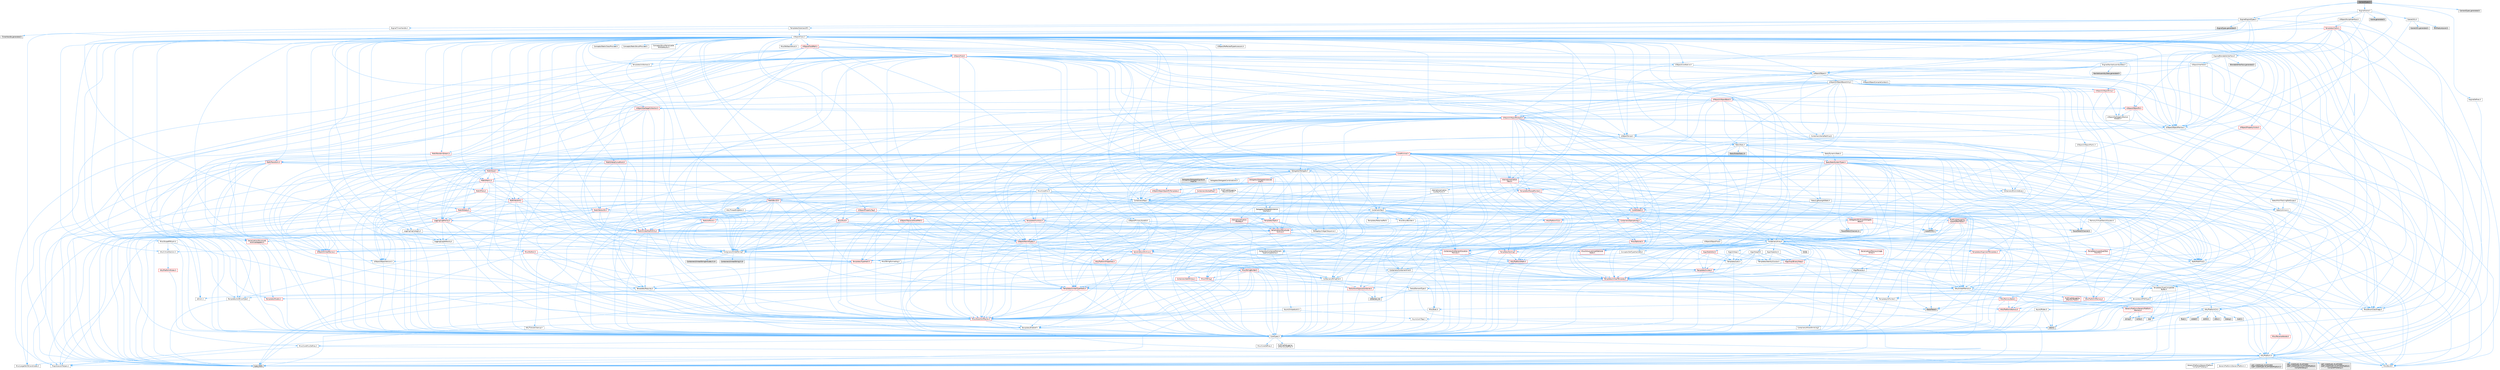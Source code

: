 digraph "CameraTypes.h"
{
 // INTERACTIVE_SVG=YES
 // LATEX_PDF_SIZE
  bgcolor="transparent";
  edge [fontname=Helvetica,fontsize=10,labelfontname=Helvetica,labelfontsize=10];
  node [fontname=Helvetica,fontsize=10,shape=box,height=0.2,width=0.4];
  Node1 [id="Node000001",label="CameraTypes.h",height=0.2,width=0.4,color="gray40", fillcolor="grey60", style="filled", fontcolor="black",tooltip=" "];
  Node1 -> Node2 [id="edge1_Node000001_Node000002",color="steelblue1",style="solid",tooltip=" "];
  Node2 [id="Node000002",label="UObject/ObjectMacros.h",height=0.2,width=0.4,color="grey40", fillcolor="white", style="filled",URL="$d8/d8d/ObjectMacros_8h.html",tooltip=" "];
  Node2 -> Node3 [id="edge2_Node000002_Node000003",color="steelblue1",style="solid",tooltip=" "];
  Node3 [id="Node000003",label="Misc/EnumClassFlags.h",height=0.2,width=0.4,color="grey40", fillcolor="white", style="filled",URL="$d8/de7/EnumClassFlags_8h.html",tooltip=" "];
  Node2 -> Node4 [id="edge3_Node000002_Node000004",color="steelblue1",style="solid",tooltip=" "];
  Node4 [id="Node000004",label="UObject/Script.h",height=0.2,width=0.4,color="grey40", fillcolor="white", style="filled",URL="$de/dc6/Script_8h.html",tooltip=" "];
  Node4 -> Node5 [id="edge4_Node000004_Node000005",color="steelblue1",style="solid",tooltip=" "];
  Node5 [id="Node000005",label="Delegates/Delegate.h",height=0.2,width=0.4,color="grey40", fillcolor="white", style="filled",URL="$d4/d80/Delegate_8h.html",tooltip=" "];
  Node5 -> Node6 [id="edge5_Node000005_Node000006",color="steelblue1",style="solid",tooltip=" "];
  Node6 [id="Node000006",label="CoreTypes.h",height=0.2,width=0.4,color="grey40", fillcolor="white", style="filled",URL="$dc/dec/CoreTypes_8h.html",tooltip=" "];
  Node6 -> Node7 [id="edge6_Node000006_Node000007",color="steelblue1",style="solid",tooltip=" "];
  Node7 [id="Node000007",label="HAL/Platform.h",height=0.2,width=0.4,color="grey40", fillcolor="white", style="filled",URL="$d9/dd0/Platform_8h.html",tooltip=" "];
  Node7 -> Node8 [id="edge7_Node000007_Node000008",color="steelblue1",style="solid",tooltip=" "];
  Node8 [id="Node000008",label="Misc/Build.h",height=0.2,width=0.4,color="grey40", fillcolor="white", style="filled",URL="$d3/dbb/Build_8h.html",tooltip=" "];
  Node7 -> Node9 [id="edge8_Node000007_Node000009",color="steelblue1",style="solid",tooltip=" "];
  Node9 [id="Node000009",label="Misc/LargeWorldCoordinates.h",height=0.2,width=0.4,color="grey40", fillcolor="white", style="filled",URL="$d2/dcb/LargeWorldCoordinates_8h.html",tooltip=" "];
  Node7 -> Node10 [id="edge9_Node000007_Node000010",color="steelblue1",style="solid",tooltip=" "];
  Node10 [id="Node000010",label="type_traits",height=0.2,width=0.4,color="grey60", fillcolor="#E0E0E0", style="filled",tooltip=" "];
  Node7 -> Node11 [id="edge10_Node000007_Node000011",color="steelblue1",style="solid",tooltip=" "];
  Node11 [id="Node000011",label="PreprocessorHelpers.h",height=0.2,width=0.4,color="grey40", fillcolor="white", style="filled",URL="$db/ddb/PreprocessorHelpers_8h.html",tooltip=" "];
  Node7 -> Node12 [id="edge11_Node000007_Node000012",color="steelblue1",style="solid",tooltip=" "];
  Node12 [id="Node000012",label="UBT_COMPILED_PLATFORM\l/UBT_COMPILED_PLATFORMPlatform\lCompilerPreSetup.h",height=0.2,width=0.4,color="grey60", fillcolor="#E0E0E0", style="filled",tooltip=" "];
  Node7 -> Node13 [id="edge12_Node000007_Node000013",color="steelblue1",style="solid",tooltip=" "];
  Node13 [id="Node000013",label="GenericPlatform/GenericPlatform\lCompilerPreSetup.h",height=0.2,width=0.4,color="grey40", fillcolor="white", style="filled",URL="$d9/dc8/GenericPlatformCompilerPreSetup_8h.html",tooltip=" "];
  Node7 -> Node14 [id="edge13_Node000007_Node000014",color="steelblue1",style="solid",tooltip=" "];
  Node14 [id="Node000014",label="GenericPlatform/GenericPlatform.h",height=0.2,width=0.4,color="grey40", fillcolor="white", style="filled",URL="$d6/d84/GenericPlatform_8h.html",tooltip=" "];
  Node7 -> Node15 [id="edge14_Node000007_Node000015",color="steelblue1",style="solid",tooltip=" "];
  Node15 [id="Node000015",label="UBT_COMPILED_PLATFORM\l/UBT_COMPILED_PLATFORMPlatform.h",height=0.2,width=0.4,color="grey60", fillcolor="#E0E0E0", style="filled",tooltip=" "];
  Node7 -> Node16 [id="edge15_Node000007_Node000016",color="steelblue1",style="solid",tooltip=" "];
  Node16 [id="Node000016",label="UBT_COMPILED_PLATFORM\l/UBT_COMPILED_PLATFORMPlatform\lCompilerSetup.h",height=0.2,width=0.4,color="grey60", fillcolor="#E0E0E0", style="filled",tooltip=" "];
  Node6 -> Node17 [id="edge16_Node000006_Node000017",color="steelblue1",style="solid",tooltip=" "];
  Node17 [id="Node000017",label="ProfilingDebugging\l/UMemoryDefines.h",height=0.2,width=0.4,color="grey40", fillcolor="white", style="filled",URL="$d2/da2/UMemoryDefines_8h.html",tooltip=" "];
  Node6 -> Node18 [id="edge17_Node000006_Node000018",color="steelblue1",style="solid",tooltip=" "];
  Node18 [id="Node000018",label="Misc/CoreMiscDefines.h",height=0.2,width=0.4,color="grey40", fillcolor="white", style="filled",URL="$da/d38/CoreMiscDefines_8h.html",tooltip=" "];
  Node18 -> Node7 [id="edge18_Node000018_Node000007",color="steelblue1",style="solid",tooltip=" "];
  Node18 -> Node11 [id="edge19_Node000018_Node000011",color="steelblue1",style="solid",tooltip=" "];
  Node6 -> Node19 [id="edge20_Node000006_Node000019",color="steelblue1",style="solid",tooltip=" "];
  Node19 [id="Node000019",label="Misc/CoreDefines.h",height=0.2,width=0.4,color="grey40", fillcolor="white", style="filled",URL="$d3/dd2/CoreDefines_8h.html",tooltip=" "];
  Node5 -> Node20 [id="edge21_Node000005_Node000020",color="steelblue1",style="solid",tooltip=" "];
  Node20 [id="Node000020",label="Misc/AssertionMacros.h",height=0.2,width=0.4,color="red", fillcolor="#FFF0F0", style="filled",URL="$d0/dfa/AssertionMacros_8h.html",tooltip=" "];
  Node20 -> Node6 [id="edge22_Node000020_Node000006",color="steelblue1",style="solid",tooltip=" "];
  Node20 -> Node7 [id="edge23_Node000020_Node000007",color="steelblue1",style="solid",tooltip=" "];
  Node20 -> Node11 [id="edge24_Node000020_Node000011",color="steelblue1",style="solid",tooltip=" "];
  Node20 -> Node56 [id="edge25_Node000020_Node000056",color="steelblue1",style="solid",tooltip=" "];
  Node56 [id="Node000056",label="Templates/EnableIf.h",height=0.2,width=0.4,color="grey40", fillcolor="white", style="filled",URL="$d7/d60/EnableIf_8h.html",tooltip=" "];
  Node56 -> Node6 [id="edge26_Node000056_Node000006",color="steelblue1",style="solid",tooltip=" "];
  Node20 -> Node69 [id="edge27_Node000020_Node000069",color="steelblue1",style="solid",tooltip=" "];
  Node69 [id="Node000069",label="atomic",height=0.2,width=0.4,color="grey60", fillcolor="#E0E0E0", style="filled",tooltip=" "];
  Node5 -> Node70 [id="edge28_Node000005_Node000070",color="steelblue1",style="solid",tooltip=" "];
  Node70 [id="Node000070",label="UObject/NameTypes.h",height=0.2,width=0.4,color="red", fillcolor="#FFF0F0", style="filled",URL="$d6/d35/NameTypes_8h.html",tooltip=" "];
  Node70 -> Node6 [id="edge29_Node000070_Node000006",color="steelblue1",style="solid",tooltip=" "];
  Node70 -> Node20 [id="edge30_Node000070_Node000020",color="steelblue1",style="solid",tooltip=" "];
  Node70 -> Node71 [id="edge31_Node000070_Node000071",color="steelblue1",style="solid",tooltip=" "];
  Node71 [id="Node000071",label="HAL/UnrealMemory.h",height=0.2,width=0.4,color="grey40", fillcolor="white", style="filled",URL="$d9/d96/UnrealMemory_8h.html",tooltip=" "];
  Node71 -> Node6 [id="edge32_Node000071_Node000006",color="steelblue1",style="solid",tooltip=" "];
  Node71 -> Node72 [id="edge33_Node000071_Node000072",color="steelblue1",style="solid",tooltip=" "];
  Node72 [id="Node000072",label="GenericPlatform/GenericPlatform\lMemory.h",height=0.2,width=0.4,color="red", fillcolor="#FFF0F0", style="filled",URL="$dd/d22/GenericPlatformMemory_8h.html",tooltip=" "];
  Node72 -> Node6 [id="edge34_Node000072_Node000006",color="steelblue1",style="solid",tooltip=" "];
  Node72 -> Node42 [id="edge35_Node000072_Node000042",color="steelblue1",style="solid",tooltip=" "];
  Node42 [id="Node000042",label="string.h",height=0.2,width=0.4,color="grey60", fillcolor="#E0E0E0", style="filled",tooltip=" "];
  Node72 -> Node35 [id="edge36_Node000072_Node000035",color="steelblue1",style="solid",tooltip=" "];
  Node35 [id="Node000035",label="wchar.h",height=0.2,width=0.4,color="grey60", fillcolor="#E0E0E0", style="filled",tooltip=" "];
  Node71 -> Node75 [id="edge37_Node000071_Node000075",color="steelblue1",style="solid",tooltip=" "];
  Node75 [id="Node000075",label="HAL/MemoryBase.h",height=0.2,width=0.4,color="red", fillcolor="#FFF0F0", style="filled",URL="$d6/d9f/MemoryBase_8h.html",tooltip=" "];
  Node75 -> Node6 [id="edge38_Node000075_Node000006",color="steelblue1",style="solid",tooltip=" "];
  Node75 -> Node49 [id="edge39_Node000075_Node000049",color="steelblue1",style="solid",tooltip=" "];
  Node49 [id="Node000049",label="HAL/PlatformAtomics.h",height=0.2,width=0.4,color="red", fillcolor="#FFF0F0", style="filled",URL="$d3/d36/PlatformAtomics_8h.html",tooltip=" "];
  Node49 -> Node6 [id="edge40_Node000049_Node000006",color="steelblue1",style="solid",tooltip=" "];
  Node75 -> Node33 [id="edge41_Node000075_Node000033",color="steelblue1",style="solid",tooltip=" "];
  Node33 [id="Node000033",label="HAL/PlatformCrt.h",height=0.2,width=0.4,color="grey40", fillcolor="white", style="filled",URL="$d8/d75/PlatformCrt_8h.html",tooltip=" "];
  Node33 -> Node34 [id="edge42_Node000033_Node000034",color="steelblue1",style="solid",tooltip=" "];
  Node34 [id="Node000034",label="new",height=0.2,width=0.4,color="grey60", fillcolor="#E0E0E0", style="filled",tooltip=" "];
  Node33 -> Node35 [id="edge43_Node000033_Node000035",color="steelblue1",style="solid",tooltip=" "];
  Node33 -> Node36 [id="edge44_Node000033_Node000036",color="steelblue1",style="solid",tooltip=" "];
  Node36 [id="Node000036",label="stddef.h",height=0.2,width=0.4,color="grey60", fillcolor="#E0E0E0", style="filled",tooltip=" "];
  Node33 -> Node37 [id="edge45_Node000033_Node000037",color="steelblue1",style="solid",tooltip=" "];
  Node37 [id="Node000037",label="stdlib.h",height=0.2,width=0.4,color="grey60", fillcolor="#E0E0E0", style="filled",tooltip=" "];
  Node33 -> Node38 [id="edge46_Node000033_Node000038",color="steelblue1",style="solid",tooltip=" "];
  Node38 [id="Node000038",label="stdio.h",height=0.2,width=0.4,color="grey60", fillcolor="#E0E0E0", style="filled",tooltip=" "];
  Node33 -> Node39 [id="edge47_Node000033_Node000039",color="steelblue1",style="solid",tooltip=" "];
  Node39 [id="Node000039",label="stdarg.h",height=0.2,width=0.4,color="grey60", fillcolor="#E0E0E0", style="filled",tooltip=" "];
  Node33 -> Node40 [id="edge48_Node000033_Node000040",color="steelblue1",style="solid",tooltip=" "];
  Node40 [id="Node000040",label="math.h",height=0.2,width=0.4,color="grey60", fillcolor="#E0E0E0", style="filled",tooltip=" "];
  Node33 -> Node41 [id="edge49_Node000033_Node000041",color="steelblue1",style="solid",tooltip=" "];
  Node41 [id="Node000041",label="float.h",height=0.2,width=0.4,color="grey60", fillcolor="#E0E0E0", style="filled",tooltip=" "];
  Node33 -> Node42 [id="edge50_Node000033_Node000042",color="steelblue1",style="solid",tooltip=" "];
  Node75 -> Node76 [id="edge51_Node000075_Node000076",color="steelblue1",style="solid",tooltip=" "];
  Node76 [id="Node000076",label="Misc/Exec.h",height=0.2,width=0.4,color="grey40", fillcolor="white", style="filled",URL="$de/ddb/Exec_8h.html",tooltip=" "];
  Node76 -> Node6 [id="edge52_Node000076_Node000006",color="steelblue1",style="solid",tooltip=" "];
  Node76 -> Node20 [id="edge53_Node000076_Node000020",color="steelblue1",style="solid",tooltip=" "];
  Node71 -> Node88 [id="edge54_Node000071_Node000088",color="steelblue1",style="solid",tooltip=" "];
  Node88 [id="Node000088",label="HAL/PlatformMemory.h",height=0.2,width=0.4,color="red", fillcolor="#FFF0F0", style="filled",URL="$de/d68/PlatformMemory_8h.html",tooltip=" "];
  Node88 -> Node6 [id="edge55_Node000088_Node000006",color="steelblue1",style="solid",tooltip=" "];
  Node88 -> Node72 [id="edge56_Node000088_Node000072",color="steelblue1",style="solid",tooltip=" "];
  Node71 -> Node90 [id="edge57_Node000071_Node000090",color="steelblue1",style="solid",tooltip=" "];
  Node90 [id="Node000090",label="ProfilingDebugging\l/MemoryTrace.h",height=0.2,width=0.4,color="red", fillcolor="#FFF0F0", style="filled",URL="$da/dd7/MemoryTrace_8h.html",tooltip=" "];
  Node90 -> Node7 [id="edge58_Node000090_Node000007",color="steelblue1",style="solid",tooltip=" "];
  Node90 -> Node3 [id="edge59_Node000090_Node000003",color="steelblue1",style="solid",tooltip=" "];
  Node90 -> Node55 [id="edge60_Node000090_Node000055",color="steelblue1",style="solid",tooltip=" "];
  Node55 [id="Node000055",label="Trace/Trace.h",height=0.2,width=0.4,color="grey60", fillcolor="#E0E0E0", style="filled",tooltip=" "];
  Node71 -> Node91 [id="edge61_Node000071_Node000091",color="steelblue1",style="solid",tooltip=" "];
  Node91 [id="Node000091",label="Templates/IsPointer.h",height=0.2,width=0.4,color="grey40", fillcolor="white", style="filled",URL="$d7/d05/IsPointer_8h.html",tooltip=" "];
  Node91 -> Node6 [id="edge62_Node000091_Node000006",color="steelblue1",style="solid",tooltip=" "];
  Node70 -> Node92 [id="edge63_Node000070_Node000092",color="steelblue1",style="solid",tooltip=" "];
  Node92 [id="Node000092",label="Templates/UnrealTypeTraits.h",height=0.2,width=0.4,color="red", fillcolor="#FFF0F0", style="filled",URL="$d2/d2d/UnrealTypeTraits_8h.html",tooltip=" "];
  Node92 -> Node6 [id="edge64_Node000092_Node000006",color="steelblue1",style="solid",tooltip=" "];
  Node92 -> Node91 [id="edge65_Node000092_Node000091",color="steelblue1",style="solid",tooltip=" "];
  Node92 -> Node20 [id="edge66_Node000092_Node000020",color="steelblue1",style="solid",tooltip=" "];
  Node92 -> Node56 [id="edge67_Node000092_Node000056",color="steelblue1",style="solid",tooltip=" "];
  Node92 -> Node59 [id="edge68_Node000092_Node000059",color="steelblue1",style="solid",tooltip=" "];
  Node59 [id="Node000059",label="IsEnum.h",height=0.2,width=0.4,color="grey40", fillcolor="white", style="filled",URL="$d4/de5/IsEnum_8h.html",tooltip=" "];
  Node92 -> Node94 [id="edge69_Node000092_Node000094",color="steelblue1",style="solid",tooltip=" "];
  Node94 [id="Node000094",label="Templates/Models.h",height=0.2,width=0.4,color="red", fillcolor="#FFF0F0", style="filled",URL="$d3/d0c/Models_8h.html",tooltip=" "];
  Node92 -> Node95 [id="edge70_Node000092_Node000095",color="steelblue1",style="solid",tooltip=" "];
  Node95 [id="Node000095",label="Templates/IsPODType.h",height=0.2,width=0.4,color="grey40", fillcolor="white", style="filled",URL="$d7/db1/IsPODType_8h.html",tooltip=" "];
  Node95 -> Node6 [id="edge71_Node000095_Node000006",color="steelblue1",style="solid",tooltip=" "];
  Node92 -> Node96 [id="edge72_Node000092_Node000096",color="steelblue1",style="solid",tooltip=" "];
  Node96 [id="Node000096",label="Templates/IsUECoreType.h",height=0.2,width=0.4,color="grey40", fillcolor="white", style="filled",URL="$d1/db8/IsUECoreType_8h.html",tooltip=" "];
  Node96 -> Node6 [id="edge73_Node000096_Node000006",color="steelblue1",style="solid",tooltip=" "];
  Node96 -> Node10 [id="edge74_Node000096_Node000010",color="steelblue1",style="solid",tooltip=" "];
  Node70 -> Node97 [id="edge75_Node000070_Node000097",color="steelblue1",style="solid",tooltip=" "];
  Node97 [id="Node000097",label="Templates/UnrealTemplate.h",height=0.2,width=0.4,color="red", fillcolor="#FFF0F0", style="filled",URL="$d4/d24/UnrealTemplate_8h.html",tooltip=" "];
  Node97 -> Node6 [id="edge76_Node000097_Node000006",color="steelblue1",style="solid",tooltip=" "];
  Node97 -> Node91 [id="edge77_Node000097_Node000091",color="steelblue1",style="solid",tooltip=" "];
  Node97 -> Node71 [id="edge78_Node000097_Node000071",color="steelblue1",style="solid",tooltip=" "];
  Node97 -> Node92 [id="edge79_Node000097_Node000092",color="steelblue1",style="solid",tooltip=" "];
  Node97 -> Node64 [id="edge80_Node000097_Node000064",color="steelblue1",style="solid",tooltip=" "];
  Node64 [id="Node000064",label="Templates/Requires.h",height=0.2,width=0.4,color="grey40", fillcolor="white", style="filled",URL="$dc/d96/Requires_8h.html",tooltip=" "];
  Node64 -> Node56 [id="edge81_Node000064_Node000056",color="steelblue1",style="solid",tooltip=" "];
  Node64 -> Node10 [id="edge82_Node000064_Node000010",color="steelblue1",style="solid",tooltip=" "];
  Node97 -> Node101 [id="edge83_Node000097_Node000101",color="steelblue1",style="solid",tooltip=" "];
  Node101 [id="Node000101",label="Templates/TypeCompatible\lBytes.h",height=0.2,width=0.4,color="grey40", fillcolor="white", style="filled",URL="$df/d0a/TypeCompatibleBytes_8h.html",tooltip=" "];
  Node101 -> Node6 [id="edge84_Node000101_Node000006",color="steelblue1",style="solid",tooltip=" "];
  Node101 -> Node42 [id="edge85_Node000101_Node000042",color="steelblue1",style="solid",tooltip=" "];
  Node101 -> Node34 [id="edge86_Node000101_Node000034",color="steelblue1",style="solid",tooltip=" "];
  Node101 -> Node10 [id="edge87_Node000101_Node000010",color="steelblue1",style="solid",tooltip=" "];
  Node97 -> Node26 [id="edge88_Node000097_Node000026",color="steelblue1",style="solid",tooltip=" "];
  Node26 [id="Node000026",label="Traits/IsContiguousContainer.h",height=0.2,width=0.4,color="red", fillcolor="#FFF0F0", style="filled",URL="$d5/d3c/IsContiguousContainer_8h.html",tooltip=" "];
  Node26 -> Node6 [id="edge89_Node000026_Node000006",color="steelblue1",style="solid",tooltip=" "];
  Node26 -> Node25 [id="edge90_Node000026_Node000025",color="steelblue1",style="solid",tooltip=" "];
  Node25 [id="Node000025",label="initializer_list",height=0.2,width=0.4,color="grey60", fillcolor="#E0E0E0", style="filled",tooltip=" "];
  Node97 -> Node10 [id="edge91_Node000097_Node000010",color="steelblue1",style="solid",tooltip=" "];
  Node70 -> Node103 [id="edge92_Node000070_Node000103",color="steelblue1",style="solid",tooltip=" "];
  Node103 [id="Node000103",label="Containers/UnrealString.h",height=0.2,width=0.4,color="grey40", fillcolor="white", style="filled",URL="$d5/dba/UnrealString_8h.html",tooltip=" "];
  Node103 -> Node104 [id="edge93_Node000103_Node000104",color="steelblue1",style="solid",tooltip=" "];
  Node104 [id="Node000104",label="Containers/UnrealStringIncludes.h.inl",height=0.2,width=0.4,color="grey60", fillcolor="#E0E0E0", style="filled",tooltip=" "];
  Node103 -> Node105 [id="edge94_Node000103_Node000105",color="steelblue1",style="solid",tooltip=" "];
  Node105 [id="Node000105",label="Containers/UnrealString.h.inl",height=0.2,width=0.4,color="grey60", fillcolor="#E0E0E0", style="filled",tooltip=" "];
  Node103 -> Node106 [id="edge95_Node000103_Node000106",color="steelblue1",style="solid",tooltip=" "];
  Node106 [id="Node000106",label="Misc/StringFormatArg.h",height=0.2,width=0.4,color="grey40", fillcolor="white", style="filled",URL="$d2/d16/StringFormatArg_8h.html",tooltip=" "];
  Node106 -> Node29 [id="edge96_Node000106_Node000029",color="steelblue1",style="solid",tooltip=" "];
  Node29 [id="Node000029",label="Containers/ContainersFwd.h",height=0.2,width=0.4,color="grey40", fillcolor="white", style="filled",URL="$d4/d0a/ContainersFwd_8h.html",tooltip=" "];
  Node29 -> Node7 [id="edge97_Node000029_Node000007",color="steelblue1",style="solid",tooltip=" "];
  Node29 -> Node6 [id="edge98_Node000029_Node000006",color="steelblue1",style="solid",tooltip=" "];
  Node29 -> Node26 [id="edge99_Node000029_Node000026",color="steelblue1",style="solid",tooltip=" "];
  Node70 -> Node107 [id="edge100_Node000070_Node000107",color="steelblue1",style="solid",tooltip=" "];
  Node107 [id="Node000107",label="HAL/CriticalSection.h",height=0.2,width=0.4,color="grey40", fillcolor="white", style="filled",URL="$d6/d90/CriticalSection_8h.html",tooltip=" "];
  Node107 -> Node108 [id="edge101_Node000107_Node000108",color="steelblue1",style="solid",tooltip=" "];
  Node108 [id="Node000108",label="HAL/PlatformMutex.h",height=0.2,width=0.4,color="red", fillcolor="#FFF0F0", style="filled",URL="$d9/d0b/PlatformMutex_8h.html",tooltip=" "];
  Node108 -> Node6 [id="edge102_Node000108_Node000006",color="steelblue1",style="solid",tooltip=" "];
  Node70 -> Node23 [id="edge103_Node000070_Node000023",color="steelblue1",style="solid",tooltip=" "];
  Node23 [id="Node000023",label="Containers/StringFwd.h",height=0.2,width=0.4,color="grey40", fillcolor="white", style="filled",URL="$df/d37/StringFwd_8h.html",tooltip=" "];
  Node23 -> Node6 [id="edge104_Node000023_Node000006",color="steelblue1",style="solid",tooltip=" "];
  Node23 -> Node24 [id="edge105_Node000023_Node000024",color="steelblue1",style="solid",tooltip=" "];
  Node24 [id="Node000024",label="Traits/ElementType.h",height=0.2,width=0.4,color="grey40", fillcolor="white", style="filled",URL="$d5/d4f/ElementType_8h.html",tooltip=" "];
  Node24 -> Node7 [id="edge106_Node000024_Node000007",color="steelblue1",style="solid",tooltip=" "];
  Node24 -> Node25 [id="edge107_Node000024_Node000025",color="steelblue1",style="solid",tooltip=" "];
  Node24 -> Node10 [id="edge108_Node000024_Node000010",color="steelblue1",style="solid",tooltip=" "];
  Node23 -> Node26 [id="edge109_Node000023_Node000026",color="steelblue1",style="solid",tooltip=" "];
  Node70 -> Node175 [id="edge110_Node000070_Node000175",color="steelblue1",style="solid",tooltip=" "];
  Node175 [id="Node000175",label="UObject/UnrealNames.h",height=0.2,width=0.4,color="red", fillcolor="#FFF0F0", style="filled",URL="$d8/db1/UnrealNames_8h.html",tooltip=" "];
  Node175 -> Node6 [id="edge111_Node000175_Node000006",color="steelblue1",style="solid",tooltip=" "];
  Node70 -> Node124 [id="edge112_Node000070_Node000124",color="steelblue1",style="solid",tooltip=" "];
  Node124 [id="Node000124",label="Misc/IntrusiveUnsetOptional\lState.h",height=0.2,width=0.4,color="red", fillcolor="#FFF0F0", style="filled",URL="$d2/d0a/IntrusiveUnsetOptionalState_8h.html",tooltip=" "];
  Node70 -> Node177 [id="edge113_Node000070_Node000177",color="steelblue1",style="solid",tooltip=" "];
  Node177 [id="Node000177",label="Misc/StringBuilder.h",height=0.2,width=0.4,color="red", fillcolor="#FFF0F0", style="filled",URL="$d4/d52/StringBuilder_8h.html",tooltip=" "];
  Node177 -> Node23 [id="edge114_Node000177_Node000023",color="steelblue1",style="solid",tooltip=" "];
  Node177 -> Node6 [id="edge115_Node000177_Node000006",color="steelblue1",style="solid",tooltip=" "];
  Node177 -> Node71 [id="edge116_Node000177_Node000071",color="steelblue1",style="solid",tooltip=" "];
  Node177 -> Node20 [id="edge117_Node000177_Node000020",color="steelblue1",style="solid",tooltip=" "];
  Node177 -> Node147 [id="edge118_Node000177_Node000147",color="steelblue1",style="solid",tooltip=" "];
  Node147 [id="Node000147",label="Misc/CString.h",height=0.2,width=0.4,color="red", fillcolor="#FFF0F0", style="filled",URL="$d2/d49/CString_8h.html",tooltip=" "];
  Node147 -> Node6 [id="edge119_Node000147_Node000006",color="steelblue1",style="solid",tooltip=" "];
  Node147 -> Node33 [id="edge120_Node000147_Node000033",color="steelblue1",style="solid",tooltip=" "];
  Node147 -> Node20 [id="edge121_Node000147_Node000020",color="steelblue1",style="solid",tooltip=" "];
  Node177 -> Node56 [id="edge122_Node000177_Node000056",color="steelblue1",style="solid",tooltip=" "];
  Node177 -> Node64 [id="edge123_Node000177_Node000064",color="steelblue1",style="solid",tooltip=" "];
  Node177 -> Node97 [id="edge124_Node000177_Node000097",color="steelblue1",style="solid",tooltip=" "];
  Node177 -> Node92 [id="edge125_Node000177_Node000092",color="steelblue1",style="solid",tooltip=" "];
  Node177 -> Node26 [id="edge126_Node000177_Node000026",color="steelblue1",style="solid",tooltip=" "];
  Node177 -> Node10 [id="edge127_Node000177_Node000010",color="steelblue1",style="solid",tooltip=" "];
  Node70 -> Node55 [id="edge128_Node000070_Node000055",color="steelblue1",style="solid",tooltip=" "];
  Node5 -> Node183 [id="edge129_Node000005_Node000183",color="steelblue1",style="solid",tooltip=" "];
  Node183 [id="Node000183",label="Templates/SharedPointer.h",height=0.2,width=0.4,color="red", fillcolor="#FFF0F0", style="filled",URL="$d2/d17/SharedPointer_8h.html",tooltip=" "];
  Node183 -> Node6 [id="edge130_Node000183_Node000006",color="steelblue1",style="solid",tooltip=" "];
  Node183 -> Node124 [id="edge131_Node000183_Node000124",color="steelblue1",style="solid",tooltip=" "];
  Node183 -> Node20 [id="edge132_Node000183_Node000020",color="steelblue1",style="solid",tooltip=" "];
  Node183 -> Node71 [id="edge133_Node000183_Node000071",color="steelblue1",style="solid",tooltip=" "];
  Node183 -> Node123 [id="edge134_Node000183_Node000123",color="steelblue1",style="solid",tooltip=" "];
  Node123 [id="Node000123",label="Containers/Array.h",height=0.2,width=0.4,color="grey40", fillcolor="white", style="filled",URL="$df/dd0/Array_8h.html",tooltip=" "];
  Node123 -> Node6 [id="edge135_Node000123_Node000006",color="steelblue1",style="solid",tooltip=" "];
  Node123 -> Node20 [id="edge136_Node000123_Node000020",color="steelblue1",style="solid",tooltip=" "];
  Node123 -> Node124 [id="edge137_Node000123_Node000124",color="steelblue1",style="solid",tooltip=" "];
  Node123 -> Node126 [id="edge138_Node000123_Node000126",color="steelblue1",style="solid",tooltip=" "];
  Node126 [id="Node000126",label="Misc/ReverseIterate.h",height=0.2,width=0.4,color="red", fillcolor="#FFF0F0", style="filled",URL="$db/de3/ReverseIterate_8h.html",tooltip=" "];
  Node126 -> Node7 [id="edge139_Node000126_Node000007",color="steelblue1",style="solid",tooltip=" "];
  Node123 -> Node71 [id="edge140_Node000123_Node000071",color="steelblue1",style="solid",tooltip=" "];
  Node123 -> Node92 [id="edge141_Node000123_Node000092",color="steelblue1",style="solid",tooltip=" "];
  Node123 -> Node97 [id="edge142_Node000123_Node000097",color="steelblue1",style="solid",tooltip=" "];
  Node123 -> Node128 [id="edge143_Node000123_Node000128",color="steelblue1",style="solid",tooltip=" "];
  Node128 [id="Node000128",label="Containers/AllowShrinking.h",height=0.2,width=0.4,color="grey40", fillcolor="white", style="filled",URL="$d7/d1a/AllowShrinking_8h.html",tooltip=" "];
  Node128 -> Node6 [id="edge144_Node000128_Node000006",color="steelblue1",style="solid",tooltip=" "];
  Node123 -> Node111 [id="edge145_Node000123_Node000111",color="steelblue1",style="solid",tooltip=" "];
  Node111 [id="Node000111",label="Containers/ContainerAllocation\lPolicies.h",height=0.2,width=0.4,color="red", fillcolor="#FFF0F0", style="filled",URL="$d7/dff/ContainerAllocationPolicies_8h.html",tooltip=" "];
  Node111 -> Node6 [id="edge146_Node000111_Node000006",color="steelblue1",style="solid",tooltip=" "];
  Node111 -> Node111 [id="edge147_Node000111_Node000111",color="steelblue1",style="solid",tooltip=" "];
  Node111 -> Node113 [id="edge148_Node000111_Node000113",color="steelblue1",style="solid",tooltip=" "];
  Node113 [id="Node000113",label="HAL/PlatformMath.h",height=0.2,width=0.4,color="red", fillcolor="#FFF0F0", style="filled",URL="$dc/d53/PlatformMath_8h.html",tooltip=" "];
  Node113 -> Node6 [id="edge149_Node000113_Node000006",color="steelblue1",style="solid",tooltip=" "];
  Node111 -> Node71 [id="edge150_Node000111_Node000071",color="steelblue1",style="solid",tooltip=" "];
  Node111 -> Node20 [id="edge151_Node000111_Node000020",color="steelblue1",style="solid",tooltip=" "];
  Node111 -> Node101 [id="edge152_Node000111_Node000101",color="steelblue1",style="solid",tooltip=" "];
  Node111 -> Node10 [id="edge153_Node000111_Node000010",color="steelblue1",style="solid",tooltip=" "];
  Node123 -> Node129 [id="edge154_Node000123_Node000129",color="steelblue1",style="solid",tooltip=" "];
  Node129 [id="Node000129",label="Containers/ContainerElement\lTypeCompatibility.h",height=0.2,width=0.4,color="grey40", fillcolor="white", style="filled",URL="$df/ddf/ContainerElementTypeCompatibility_8h.html",tooltip=" "];
  Node129 -> Node6 [id="edge155_Node000129_Node000006",color="steelblue1",style="solid",tooltip=" "];
  Node129 -> Node92 [id="edge156_Node000129_Node000092",color="steelblue1",style="solid",tooltip=" "];
  Node123 -> Node130 [id="edge157_Node000123_Node000130",color="steelblue1",style="solid",tooltip=" "];
  Node130 [id="Node000130",label="Serialization/Archive.h",height=0.2,width=0.4,color="red", fillcolor="#FFF0F0", style="filled",URL="$d7/d3b/Archive_8h.html",tooltip=" "];
  Node130 -> Node6 [id="edge158_Node000130_Node000006",color="steelblue1",style="solid",tooltip=" "];
  Node130 -> Node131 [id="edge159_Node000130_Node000131",color="steelblue1",style="solid",tooltip=" "];
  Node131 [id="Node000131",label="HAL/PlatformProperties.h",height=0.2,width=0.4,color="red", fillcolor="#FFF0F0", style="filled",URL="$d9/db0/PlatformProperties_8h.html",tooltip=" "];
  Node131 -> Node6 [id="edge160_Node000131_Node000006",color="steelblue1",style="solid",tooltip=" "];
  Node130 -> Node30 [id="edge161_Node000130_Node000030",color="steelblue1",style="solid",tooltip=" "];
  Node30 [id="Node000030",label="Math/MathFwd.h",height=0.2,width=0.4,color="grey40", fillcolor="white", style="filled",URL="$d2/d10/MathFwd_8h.html",tooltip=" "];
  Node30 -> Node7 [id="edge162_Node000030_Node000007",color="steelblue1",style="solid",tooltip=" "];
  Node130 -> Node20 [id="edge163_Node000130_Node000020",color="steelblue1",style="solid",tooltip=" "];
  Node130 -> Node8 [id="edge164_Node000130_Node000008",color="steelblue1",style="solid",tooltip=" "];
  Node130 -> Node56 [id="edge165_Node000130_Node000056",color="steelblue1",style="solid",tooltip=" "];
  Node130 -> Node97 [id="edge166_Node000130_Node000097",color="steelblue1",style="solid",tooltip=" "];
  Node130 -> Node139 [id="edge167_Node000130_Node000139",color="steelblue1",style="solid",tooltip=" "];
  Node139 [id="Node000139",label="UObject/ObjectVersion.h",height=0.2,width=0.4,color="grey40", fillcolor="white", style="filled",URL="$da/d63/ObjectVersion_8h.html",tooltip=" "];
  Node139 -> Node6 [id="edge168_Node000139_Node000006",color="steelblue1",style="solid",tooltip=" "];
  Node123 -> Node140 [id="edge169_Node000123_Node000140",color="steelblue1",style="solid",tooltip=" "];
  Node140 [id="Node000140",label="Serialization/MemoryImage\lWriter.h",height=0.2,width=0.4,color="red", fillcolor="#FFF0F0", style="filled",URL="$d0/d08/MemoryImageWriter_8h.html",tooltip=" "];
  Node140 -> Node6 [id="edge170_Node000140_Node000006",color="steelblue1",style="solid",tooltip=" "];
  Node123 -> Node154 [id="edge171_Node000123_Node000154",color="steelblue1",style="solid",tooltip=" "];
  Node154 [id="Node000154",label="Algo/Heapify.h",height=0.2,width=0.4,color="grey40", fillcolor="white", style="filled",URL="$d0/d2a/Heapify_8h.html",tooltip=" "];
  Node154 -> Node155 [id="edge172_Node000154_Node000155",color="steelblue1",style="solid",tooltip=" "];
  Node155 [id="Node000155",label="Algo/Impl/BinaryHeap.h",height=0.2,width=0.4,color="red", fillcolor="#FFF0F0", style="filled",URL="$d7/da3/Algo_2Impl_2BinaryHeap_8h.html",tooltip=" "];
  Node155 -> Node156 [id="edge173_Node000155_Node000156",color="steelblue1",style="solid",tooltip=" "];
  Node156 [id="Node000156",label="Templates/Invoke.h",height=0.2,width=0.4,color="red", fillcolor="#FFF0F0", style="filled",URL="$d7/deb/Invoke_8h.html",tooltip=" "];
  Node156 -> Node6 [id="edge174_Node000156_Node000006",color="steelblue1",style="solid",tooltip=" "];
  Node156 -> Node97 [id="edge175_Node000156_Node000097",color="steelblue1",style="solid",tooltip=" "];
  Node156 -> Node10 [id="edge176_Node000156_Node000010",color="steelblue1",style="solid",tooltip=" "];
  Node155 -> Node10 [id="edge177_Node000155_Node000010",color="steelblue1",style="solid",tooltip=" "];
  Node154 -> Node160 [id="edge178_Node000154_Node000160",color="steelblue1",style="solid",tooltip=" "];
  Node160 [id="Node000160",label="Templates/IdentityFunctor.h",height=0.2,width=0.4,color="grey40", fillcolor="white", style="filled",URL="$d7/d2e/IdentityFunctor_8h.html",tooltip=" "];
  Node160 -> Node7 [id="edge179_Node000160_Node000007",color="steelblue1",style="solid",tooltip=" "];
  Node154 -> Node156 [id="edge180_Node000154_Node000156",color="steelblue1",style="solid",tooltip=" "];
  Node154 -> Node161 [id="edge181_Node000154_Node000161",color="steelblue1",style="solid",tooltip=" "];
  Node161 [id="Node000161",label="Templates/Less.h",height=0.2,width=0.4,color="grey40", fillcolor="white", style="filled",URL="$de/dc8/Less_8h.html",tooltip=" "];
  Node161 -> Node6 [id="edge182_Node000161_Node000006",color="steelblue1",style="solid",tooltip=" "];
  Node161 -> Node97 [id="edge183_Node000161_Node000097",color="steelblue1",style="solid",tooltip=" "];
  Node154 -> Node97 [id="edge184_Node000154_Node000097",color="steelblue1",style="solid",tooltip=" "];
  Node123 -> Node162 [id="edge185_Node000123_Node000162",color="steelblue1",style="solid",tooltip=" "];
  Node162 [id="Node000162",label="Algo/HeapSort.h",height=0.2,width=0.4,color="grey40", fillcolor="white", style="filled",URL="$d3/d92/HeapSort_8h.html",tooltip=" "];
  Node162 -> Node155 [id="edge186_Node000162_Node000155",color="steelblue1",style="solid",tooltip=" "];
  Node162 -> Node160 [id="edge187_Node000162_Node000160",color="steelblue1",style="solid",tooltip=" "];
  Node162 -> Node161 [id="edge188_Node000162_Node000161",color="steelblue1",style="solid",tooltip=" "];
  Node162 -> Node97 [id="edge189_Node000162_Node000097",color="steelblue1",style="solid",tooltip=" "];
  Node123 -> Node163 [id="edge190_Node000123_Node000163",color="steelblue1",style="solid",tooltip=" "];
  Node163 [id="Node000163",label="Algo/IsHeap.h",height=0.2,width=0.4,color="grey40", fillcolor="white", style="filled",URL="$de/d32/IsHeap_8h.html",tooltip=" "];
  Node163 -> Node155 [id="edge191_Node000163_Node000155",color="steelblue1",style="solid",tooltip=" "];
  Node163 -> Node160 [id="edge192_Node000163_Node000160",color="steelblue1",style="solid",tooltip=" "];
  Node163 -> Node156 [id="edge193_Node000163_Node000156",color="steelblue1",style="solid",tooltip=" "];
  Node163 -> Node161 [id="edge194_Node000163_Node000161",color="steelblue1",style="solid",tooltip=" "];
  Node163 -> Node97 [id="edge195_Node000163_Node000097",color="steelblue1",style="solid",tooltip=" "];
  Node123 -> Node155 [id="edge196_Node000123_Node000155",color="steelblue1",style="solid",tooltip=" "];
  Node123 -> Node164 [id="edge197_Node000123_Node000164",color="steelblue1",style="solid",tooltip=" "];
  Node164 [id="Node000164",label="Algo/StableSort.h",height=0.2,width=0.4,color="red", fillcolor="#FFF0F0", style="filled",URL="$d7/d3c/StableSort_8h.html",tooltip=" "];
  Node164 -> Node160 [id="edge198_Node000164_Node000160",color="steelblue1",style="solid",tooltip=" "];
  Node164 -> Node156 [id="edge199_Node000164_Node000156",color="steelblue1",style="solid",tooltip=" "];
  Node164 -> Node161 [id="edge200_Node000164_Node000161",color="steelblue1",style="solid",tooltip=" "];
  Node164 -> Node97 [id="edge201_Node000164_Node000097",color="steelblue1",style="solid",tooltip=" "];
  Node123 -> Node167 [id="edge202_Node000123_Node000167",color="steelblue1",style="solid",tooltip=" "];
  Node167 [id="Node000167",label="Concepts/GetTypeHashable.h",height=0.2,width=0.4,color="grey40", fillcolor="white", style="filled",URL="$d3/da2/GetTypeHashable_8h.html",tooltip=" "];
  Node167 -> Node6 [id="edge203_Node000167_Node000006",color="steelblue1",style="solid",tooltip=" "];
  Node167 -> Node145 [id="edge204_Node000167_Node000145",color="steelblue1",style="solid",tooltip=" "];
  Node145 [id="Node000145",label="Templates/TypeHash.h",height=0.2,width=0.4,color="red", fillcolor="#FFF0F0", style="filled",URL="$d1/d62/TypeHash_8h.html",tooltip=" "];
  Node145 -> Node6 [id="edge205_Node000145_Node000006",color="steelblue1",style="solid",tooltip=" "];
  Node145 -> Node64 [id="edge206_Node000145_Node000064",color="steelblue1",style="solid",tooltip=" "];
  Node145 -> Node10 [id="edge207_Node000145_Node000010",color="steelblue1",style="solid",tooltip=" "];
  Node123 -> Node160 [id="edge208_Node000123_Node000160",color="steelblue1",style="solid",tooltip=" "];
  Node123 -> Node156 [id="edge209_Node000123_Node000156",color="steelblue1",style="solid",tooltip=" "];
  Node123 -> Node161 [id="edge210_Node000123_Node000161",color="steelblue1",style="solid",tooltip=" "];
  Node123 -> Node168 [id="edge211_Node000123_Node000168",color="steelblue1",style="solid",tooltip=" "];
  Node168 [id="Node000168",label="Templates/LosesQualifiers\lFromTo.h",height=0.2,width=0.4,color="red", fillcolor="#FFF0F0", style="filled",URL="$d2/db3/LosesQualifiersFromTo_8h.html",tooltip=" "];
  Node168 -> Node10 [id="edge212_Node000168_Node000010",color="steelblue1",style="solid",tooltip=" "];
  Node123 -> Node64 [id="edge213_Node000123_Node000064",color="steelblue1",style="solid",tooltip=" "];
  Node123 -> Node169 [id="edge214_Node000123_Node000169",color="steelblue1",style="solid",tooltip=" "];
  Node169 [id="Node000169",label="Templates/Sorting.h",height=0.2,width=0.4,color="red", fillcolor="#FFF0F0", style="filled",URL="$d3/d9e/Sorting_8h.html",tooltip=" "];
  Node169 -> Node6 [id="edge215_Node000169_Node000006",color="steelblue1",style="solid",tooltip=" "];
  Node169 -> Node113 [id="edge216_Node000169_Node000113",color="steelblue1",style="solid",tooltip=" "];
  Node169 -> Node161 [id="edge217_Node000169_Node000161",color="steelblue1",style="solid",tooltip=" "];
  Node123 -> Node173 [id="edge218_Node000123_Node000173",color="steelblue1",style="solid",tooltip=" "];
  Node173 [id="Node000173",label="Templates/AlignmentTemplates.h",height=0.2,width=0.4,color="red", fillcolor="#FFF0F0", style="filled",URL="$dd/d32/AlignmentTemplates_8h.html",tooltip=" "];
  Node173 -> Node6 [id="edge219_Node000173_Node000006",color="steelblue1",style="solid",tooltip=" "];
  Node173 -> Node91 [id="edge220_Node000173_Node000091",color="steelblue1",style="solid",tooltip=" "];
  Node123 -> Node24 [id="edge221_Node000123_Node000024",color="steelblue1",style="solid",tooltip=" "];
  Node123 -> Node119 [id="edge222_Node000123_Node000119",color="steelblue1",style="solid",tooltip=" "];
  Node119 [id="Node000119",label="limits",height=0.2,width=0.4,color="grey60", fillcolor="#E0E0E0", style="filled",tooltip=" "];
  Node123 -> Node10 [id="edge223_Node000123_Node000010",color="steelblue1",style="solid",tooltip=" "];
  Node183 -> Node185 [id="edge224_Node000183_Node000185",color="steelblue1",style="solid",tooltip=" "];
  Node185 [id="Node000185",label="Containers/Map.h",height=0.2,width=0.4,color="grey40", fillcolor="white", style="filled",URL="$df/d79/Map_8h.html",tooltip=" "];
  Node185 -> Node6 [id="edge225_Node000185_Node000006",color="steelblue1",style="solid",tooltip=" "];
  Node185 -> Node186 [id="edge226_Node000185_Node000186",color="steelblue1",style="solid",tooltip=" "];
  Node186 [id="Node000186",label="Algo/Reverse.h",height=0.2,width=0.4,color="grey40", fillcolor="white", style="filled",URL="$d5/d93/Reverse_8h.html",tooltip=" "];
  Node186 -> Node6 [id="edge227_Node000186_Node000006",color="steelblue1",style="solid",tooltip=" "];
  Node186 -> Node97 [id="edge228_Node000186_Node000097",color="steelblue1",style="solid",tooltip=" "];
  Node185 -> Node129 [id="edge229_Node000185_Node000129",color="steelblue1",style="solid",tooltip=" "];
  Node185 -> Node187 [id="edge230_Node000185_Node000187",color="steelblue1",style="solid",tooltip=" "];
  Node187 [id="Node000187",label="Containers/Set.h",height=0.2,width=0.4,color="grey40", fillcolor="white", style="filled",URL="$d4/d45/Set_8h.html",tooltip=" "];
  Node187 -> Node111 [id="edge231_Node000187_Node000111",color="steelblue1",style="solid",tooltip=" "];
  Node187 -> Node129 [id="edge232_Node000187_Node000129",color="steelblue1",style="solid",tooltip=" "];
  Node187 -> Node188 [id="edge233_Node000187_Node000188",color="steelblue1",style="solid",tooltip=" "];
  Node188 [id="Node000188",label="Containers/SetUtilities.h",height=0.2,width=0.4,color="red", fillcolor="#FFF0F0", style="filled",URL="$dc/de5/SetUtilities_8h.html",tooltip=" "];
  Node188 -> Node6 [id="edge234_Node000188_Node000006",color="steelblue1",style="solid",tooltip=" "];
  Node188 -> Node92 [id="edge235_Node000188_Node000092",color="steelblue1",style="solid",tooltip=" "];
  Node187 -> Node189 [id="edge236_Node000187_Node000189",color="steelblue1",style="solid",tooltip=" "];
  Node189 [id="Node000189",label="Containers/SparseArray.h",height=0.2,width=0.4,color="red", fillcolor="#FFF0F0", style="filled",URL="$d5/dbf/SparseArray_8h.html",tooltip=" "];
  Node189 -> Node6 [id="edge237_Node000189_Node000006",color="steelblue1",style="solid",tooltip=" "];
  Node189 -> Node20 [id="edge238_Node000189_Node000020",color="steelblue1",style="solid",tooltip=" "];
  Node189 -> Node71 [id="edge239_Node000189_Node000071",color="steelblue1",style="solid",tooltip=" "];
  Node189 -> Node92 [id="edge240_Node000189_Node000092",color="steelblue1",style="solid",tooltip=" "];
  Node189 -> Node97 [id="edge241_Node000189_Node000097",color="steelblue1",style="solid",tooltip=" "];
  Node189 -> Node111 [id="edge242_Node000189_Node000111",color="steelblue1",style="solid",tooltip=" "];
  Node189 -> Node161 [id="edge243_Node000189_Node000161",color="steelblue1",style="solid",tooltip=" "];
  Node189 -> Node123 [id="edge244_Node000189_Node000123",color="steelblue1",style="solid",tooltip=" "];
  Node189 -> Node172 [id="edge245_Node000189_Node000172",color="steelblue1",style="solid",tooltip=" "];
  Node172 [id="Node000172",label="Math/UnrealMathUtility.h",height=0.2,width=0.4,color="red", fillcolor="#FFF0F0", style="filled",URL="$db/db8/UnrealMathUtility_8h.html",tooltip=" "];
  Node172 -> Node6 [id="edge246_Node000172_Node000006",color="steelblue1",style="solid",tooltip=" "];
  Node172 -> Node20 [id="edge247_Node000172_Node000020",color="steelblue1",style="solid",tooltip=" "];
  Node172 -> Node113 [id="edge248_Node000172_Node000113",color="steelblue1",style="solid",tooltip=" "];
  Node172 -> Node30 [id="edge249_Node000172_Node000030",color="steelblue1",style="solid",tooltip=" "];
  Node172 -> Node64 [id="edge250_Node000172_Node000064",color="steelblue1",style="solid",tooltip=" "];
  Node189 -> Node192 [id="edge251_Node000189_Node000192",color="steelblue1",style="solid",tooltip=" "];
  Node192 [id="Node000192",label="Serialization/Structured\lArchive.h",height=0.2,width=0.4,color="red", fillcolor="#FFF0F0", style="filled",URL="$d9/d1e/StructuredArchive_8h.html",tooltip=" "];
  Node192 -> Node123 [id="edge252_Node000192_Node000123",color="steelblue1",style="solid",tooltip=" "];
  Node192 -> Node111 [id="edge253_Node000192_Node000111",color="steelblue1",style="solid",tooltip=" "];
  Node192 -> Node6 [id="edge254_Node000192_Node000006",color="steelblue1",style="solid",tooltip=" "];
  Node192 -> Node8 [id="edge255_Node000192_Node000008",color="steelblue1",style="solid",tooltip=" "];
  Node192 -> Node130 [id="edge256_Node000192_Node000130",color="steelblue1",style="solid",tooltip=" "];
  Node192 -> Node196 [id="edge257_Node000192_Node000196",color="steelblue1",style="solid",tooltip=" "];
  Node196 [id="Node000196",label="Serialization/Structured\lArchiveAdapters.h",height=0.2,width=0.4,color="red", fillcolor="#FFF0F0", style="filled",URL="$d3/de1/StructuredArchiveAdapters_8h.html",tooltip=" "];
  Node196 -> Node6 [id="edge258_Node000196_Node000006",color="steelblue1",style="solid",tooltip=" "];
  Node196 -> Node94 [id="edge259_Node000196_Node000094",color="steelblue1",style="solid",tooltip=" "];
  Node189 -> Node140 [id="edge260_Node000189_Node000140",color="steelblue1",style="solid",tooltip=" "];
  Node189 -> Node103 [id="edge261_Node000189_Node000103",color="steelblue1",style="solid",tooltip=" "];
  Node189 -> Node124 [id="edge262_Node000189_Node000124",color="steelblue1",style="solid",tooltip=" "];
  Node187 -> Node29 [id="edge263_Node000187_Node000029",color="steelblue1",style="solid",tooltip=" "];
  Node187 -> Node172 [id="edge264_Node000187_Node000172",color="steelblue1",style="solid",tooltip=" "];
  Node187 -> Node20 [id="edge265_Node000187_Node000020",color="steelblue1",style="solid",tooltip=" "];
  Node187 -> Node207 [id="edge266_Node000187_Node000207",color="steelblue1",style="solid",tooltip=" "];
  Node207 [id="Node000207",label="Misc/StructBuilder.h",height=0.2,width=0.4,color="grey40", fillcolor="white", style="filled",URL="$d9/db3/StructBuilder_8h.html",tooltip=" "];
  Node207 -> Node6 [id="edge267_Node000207_Node000006",color="steelblue1",style="solid",tooltip=" "];
  Node207 -> Node172 [id="edge268_Node000207_Node000172",color="steelblue1",style="solid",tooltip=" "];
  Node207 -> Node173 [id="edge269_Node000207_Node000173",color="steelblue1",style="solid",tooltip=" "];
  Node187 -> Node140 [id="edge270_Node000187_Node000140",color="steelblue1",style="solid",tooltip=" "];
  Node187 -> Node192 [id="edge271_Node000187_Node000192",color="steelblue1",style="solid",tooltip=" "];
  Node187 -> Node208 [id="edge272_Node000187_Node000208",color="steelblue1",style="solid",tooltip=" "];
  Node208 [id="Node000208",label="Templates/Function.h",height=0.2,width=0.4,color="red", fillcolor="#FFF0F0", style="filled",URL="$df/df5/Function_8h.html",tooltip=" "];
  Node208 -> Node6 [id="edge273_Node000208_Node000006",color="steelblue1",style="solid",tooltip=" "];
  Node208 -> Node20 [id="edge274_Node000208_Node000020",color="steelblue1",style="solid",tooltip=" "];
  Node208 -> Node124 [id="edge275_Node000208_Node000124",color="steelblue1",style="solid",tooltip=" "];
  Node208 -> Node71 [id="edge276_Node000208_Node000071",color="steelblue1",style="solid",tooltip=" "];
  Node208 -> Node92 [id="edge277_Node000208_Node000092",color="steelblue1",style="solid",tooltip=" "];
  Node208 -> Node156 [id="edge278_Node000208_Node000156",color="steelblue1",style="solid",tooltip=" "];
  Node208 -> Node97 [id="edge279_Node000208_Node000097",color="steelblue1",style="solid",tooltip=" "];
  Node208 -> Node64 [id="edge280_Node000208_Node000064",color="steelblue1",style="solid",tooltip=" "];
  Node208 -> Node172 [id="edge281_Node000208_Node000172",color="steelblue1",style="solid",tooltip=" "];
  Node208 -> Node34 [id="edge282_Node000208_Node000034",color="steelblue1",style="solid",tooltip=" "];
  Node208 -> Node10 [id="edge283_Node000208_Node000010",color="steelblue1",style="solid",tooltip=" "];
  Node187 -> Node210 [id="edge284_Node000187_Node000210",color="steelblue1",style="solid",tooltip=" "];
  Node210 [id="Node000210",label="Templates/RetainedRef.h",height=0.2,width=0.4,color="grey40", fillcolor="white", style="filled",URL="$d1/dac/RetainedRef_8h.html",tooltip=" "];
  Node187 -> Node169 [id="edge285_Node000187_Node000169",color="steelblue1",style="solid",tooltip=" "];
  Node187 -> Node145 [id="edge286_Node000187_Node000145",color="steelblue1",style="solid",tooltip=" "];
  Node187 -> Node97 [id="edge287_Node000187_Node000097",color="steelblue1",style="solid",tooltip=" "];
  Node187 -> Node25 [id="edge288_Node000187_Node000025",color="steelblue1",style="solid",tooltip=" "];
  Node187 -> Node10 [id="edge289_Node000187_Node000010",color="steelblue1",style="solid",tooltip=" "];
  Node185 -> Node103 [id="edge290_Node000185_Node000103",color="steelblue1",style="solid",tooltip=" "];
  Node185 -> Node20 [id="edge291_Node000185_Node000020",color="steelblue1",style="solid",tooltip=" "];
  Node185 -> Node207 [id="edge292_Node000185_Node000207",color="steelblue1",style="solid",tooltip=" "];
  Node185 -> Node208 [id="edge293_Node000185_Node000208",color="steelblue1",style="solid",tooltip=" "];
  Node185 -> Node169 [id="edge294_Node000185_Node000169",color="steelblue1",style="solid",tooltip=" "];
  Node185 -> Node211 [id="edge295_Node000185_Node000211",color="steelblue1",style="solid",tooltip=" "];
  Node211 [id="Node000211",label="Templates/Tuple.h",height=0.2,width=0.4,color="red", fillcolor="#FFF0F0", style="filled",URL="$d2/d4f/Tuple_8h.html",tooltip=" "];
  Node211 -> Node6 [id="edge296_Node000211_Node000006",color="steelblue1",style="solid",tooltip=" "];
  Node211 -> Node97 [id="edge297_Node000211_Node000097",color="steelblue1",style="solid",tooltip=" "];
  Node211 -> Node212 [id="edge298_Node000211_Node000212",color="steelblue1",style="solid",tooltip=" "];
  Node212 [id="Node000212",label="Delegates/IntegerSequence.h",height=0.2,width=0.4,color="grey40", fillcolor="white", style="filled",URL="$d2/dcc/IntegerSequence_8h.html",tooltip=" "];
  Node212 -> Node6 [id="edge299_Node000212_Node000006",color="steelblue1",style="solid",tooltip=" "];
  Node211 -> Node156 [id="edge300_Node000211_Node000156",color="steelblue1",style="solid",tooltip=" "];
  Node211 -> Node192 [id="edge301_Node000211_Node000192",color="steelblue1",style="solid",tooltip=" "];
  Node211 -> Node64 [id="edge302_Node000211_Node000064",color="steelblue1",style="solid",tooltip=" "];
  Node211 -> Node145 [id="edge303_Node000211_Node000145",color="steelblue1",style="solid",tooltip=" "];
  Node211 -> Node10 [id="edge304_Node000211_Node000010",color="steelblue1",style="solid",tooltip=" "];
  Node185 -> Node97 [id="edge305_Node000185_Node000097",color="steelblue1",style="solid",tooltip=" "];
  Node185 -> Node92 [id="edge306_Node000185_Node000092",color="steelblue1",style="solid",tooltip=" "];
  Node185 -> Node10 [id="edge307_Node000185_Node000010",color="steelblue1",style="solid",tooltip=" "];
  Node183 -> Node214 [id="edge308_Node000183_Node000214",color="steelblue1",style="solid",tooltip=" "];
  Node214 [id="Node000214",label="CoreGlobals.h",height=0.2,width=0.4,color="red", fillcolor="#FFF0F0", style="filled",URL="$d5/d8c/CoreGlobals_8h.html",tooltip=" "];
  Node214 -> Node103 [id="edge309_Node000214_Node000103",color="steelblue1",style="solid",tooltip=" "];
  Node214 -> Node6 [id="edge310_Node000214_Node000006",color="steelblue1",style="solid",tooltip=" "];
  Node214 -> Node215 [id="edge311_Node000214_Node000215",color="steelblue1",style="solid",tooltip=" "];
  Node215 [id="Node000215",label="HAL/PlatformTLS.h",height=0.2,width=0.4,color="red", fillcolor="#FFF0F0", style="filled",URL="$d0/def/PlatformTLS_8h.html",tooltip=" "];
  Node215 -> Node6 [id="edge312_Node000215_Node000006",color="steelblue1",style="solid",tooltip=" "];
  Node214 -> Node218 [id="edge313_Node000214_Node000218",color="steelblue1",style="solid",tooltip=" "];
  Node218 [id="Node000218",label="Logging/LogMacros.h",height=0.2,width=0.4,color="red", fillcolor="#FFF0F0", style="filled",URL="$d0/d16/LogMacros_8h.html",tooltip=" "];
  Node218 -> Node103 [id="edge314_Node000218_Node000103",color="steelblue1",style="solid",tooltip=" "];
  Node218 -> Node6 [id="edge315_Node000218_Node000006",color="steelblue1",style="solid",tooltip=" "];
  Node218 -> Node11 [id="edge316_Node000218_Node000011",color="steelblue1",style="solid",tooltip=" "];
  Node218 -> Node219 [id="edge317_Node000218_Node000219",color="steelblue1",style="solid",tooltip=" "];
  Node219 [id="Node000219",label="Logging/LogCategory.h",height=0.2,width=0.4,color="grey40", fillcolor="white", style="filled",URL="$d9/d36/LogCategory_8h.html",tooltip=" "];
  Node219 -> Node6 [id="edge318_Node000219_Node000006",color="steelblue1",style="solid",tooltip=" "];
  Node219 -> Node78 [id="edge319_Node000219_Node000078",color="steelblue1",style="solid",tooltip=" "];
  Node78 [id="Node000078",label="Logging/LogVerbosity.h",height=0.2,width=0.4,color="grey40", fillcolor="white", style="filled",URL="$d2/d8f/LogVerbosity_8h.html",tooltip=" "];
  Node78 -> Node6 [id="edge320_Node000078_Node000006",color="steelblue1",style="solid",tooltip=" "];
  Node219 -> Node70 [id="edge321_Node000219_Node000070",color="steelblue1",style="solid",tooltip=" "];
  Node218 -> Node78 [id="edge322_Node000218_Node000078",color="steelblue1",style="solid",tooltip=" "];
  Node218 -> Node20 [id="edge323_Node000218_Node000020",color="steelblue1",style="solid",tooltip=" "];
  Node218 -> Node8 [id="edge324_Node000218_Node000008",color="steelblue1",style="solid",tooltip=" "];
  Node218 -> Node56 [id="edge325_Node000218_Node000056",color="steelblue1",style="solid",tooltip=" "];
  Node218 -> Node10 [id="edge326_Node000218_Node000010",color="steelblue1",style="solid",tooltip=" "];
  Node214 -> Node8 [id="edge327_Node000214_Node000008",color="steelblue1",style="solid",tooltip=" "];
  Node214 -> Node3 [id="edge328_Node000214_Node000003",color="steelblue1",style="solid",tooltip=" "];
  Node214 -> Node48 [id="edge329_Node000214_Node000048",color="steelblue1",style="solid",tooltip=" "];
  Node48 [id="Node000048",label="ProfilingDebugging\l/CpuProfilerTrace.h",height=0.2,width=0.4,color="red", fillcolor="#FFF0F0", style="filled",URL="$da/dcb/CpuProfilerTrace_8h.html",tooltip=" "];
  Node48 -> Node6 [id="edge330_Node000048_Node000006",color="steelblue1",style="solid",tooltip=" "];
  Node48 -> Node29 [id="edge331_Node000048_Node000029",color="steelblue1",style="solid",tooltip=" "];
  Node48 -> Node49 [id="edge332_Node000048_Node000049",color="steelblue1",style="solid",tooltip=" "];
  Node48 -> Node11 [id="edge333_Node000048_Node000011",color="steelblue1",style="solid",tooltip=" "];
  Node48 -> Node8 [id="edge334_Node000048_Node000008",color="steelblue1",style="solid",tooltip=" "];
  Node48 -> Node53 [id="edge335_Node000048_Node000053",color="steelblue1",style="solid",tooltip=" "];
  Node53 [id="Node000053",label="Trace/Detail/Channel.h",height=0.2,width=0.4,color="grey60", fillcolor="#E0E0E0", style="filled",tooltip=" "];
  Node48 -> Node54 [id="edge336_Node000048_Node000054",color="steelblue1",style="solid",tooltip=" "];
  Node54 [id="Node000054",label="Trace/Detail/Channel.inl",height=0.2,width=0.4,color="grey60", fillcolor="#E0E0E0", style="filled",tooltip=" "];
  Node48 -> Node55 [id="edge337_Node000048_Node000055",color="steelblue1",style="solid",tooltip=" "];
  Node214 -> Node70 [id="edge338_Node000214_Node000070",color="steelblue1",style="solid",tooltip=" "];
  Node214 -> Node69 [id="edge339_Node000214_Node000069",color="steelblue1",style="solid",tooltip=" "];
  Node5 -> Node226 [id="edge340_Node000005_Node000226",color="steelblue1",style="solid",tooltip=" "];
  Node226 [id="Node000226",label="UObject/WeakObjectPtrTemplates.h",height=0.2,width=0.4,color="red", fillcolor="#FFF0F0", style="filled",URL="$d8/d3b/WeakObjectPtrTemplates_8h.html",tooltip=" "];
  Node226 -> Node6 [id="edge341_Node000226_Node000006",color="steelblue1",style="solid",tooltip=" "];
  Node226 -> Node168 [id="edge342_Node000226_Node000168",color="steelblue1",style="solid",tooltip=" "];
  Node226 -> Node64 [id="edge343_Node000226_Node000064",color="steelblue1",style="solid",tooltip=" "];
  Node226 -> Node185 [id="edge344_Node000226_Node000185",color="steelblue1",style="solid",tooltip=" "];
  Node226 -> Node10 [id="edge345_Node000226_Node000010",color="steelblue1",style="solid",tooltip=" "];
  Node5 -> Node229 [id="edge346_Node000005_Node000229",color="steelblue1",style="solid",tooltip=" "];
  Node229 [id="Node000229",label="Delegates/MulticastDelegate\lBase.h",height=0.2,width=0.4,color="red", fillcolor="#FFF0F0", style="filled",URL="$db/d16/MulticastDelegateBase_8h.html",tooltip=" "];
  Node229 -> Node224 [id="edge347_Node000229_Node000224",color="steelblue1",style="solid",tooltip=" "];
  Node224 [id="Node000224",label="AutoRTFM.h",height=0.2,width=0.4,color="grey60", fillcolor="#E0E0E0", style="filled",tooltip=" "];
  Node229 -> Node6 [id="edge348_Node000229_Node000006",color="steelblue1",style="solid",tooltip=" "];
  Node229 -> Node111 [id="edge349_Node000229_Node000111",color="steelblue1",style="solid",tooltip=" "];
  Node229 -> Node123 [id="edge350_Node000229_Node000123",color="steelblue1",style="solid",tooltip=" "];
  Node229 -> Node172 [id="edge351_Node000229_Node000172",color="steelblue1",style="solid",tooltip=" "];
  Node5 -> Node212 [id="edge352_Node000005_Node000212",color="steelblue1",style="solid",tooltip=" "];
  Node5 -> Node224 [id="edge353_Node000005_Node000224",color="steelblue1",style="solid",tooltip=" "];
  Node5 -> Node240 [id="edge354_Node000005_Node000240",color="steelblue1",style="solid",tooltip=" "];
  Node240 [id="Node000240",label="Delegates/DelegateInstance\lInterface.h",height=0.2,width=0.4,color="grey40", fillcolor="white", style="filled",URL="$de/d82/DelegateInstanceInterface_8h.html",tooltip=" "];
  Node240 -> Node20 [id="edge355_Node000240_Node000020",color="steelblue1",style="solid",tooltip=" "];
  Node240 -> Node101 [id="edge356_Node000240_Node000101",color="steelblue1",style="solid",tooltip=" "];
  Node240 -> Node211 [id="edge357_Node000240_Node000211",color="steelblue1",style="solid",tooltip=" "];
  Node5 -> Node241 [id="edge358_Node000005_Node000241",color="steelblue1",style="solid",tooltip=" "];
  Node241 [id="Node000241",label="Delegates/DelegateInstances\lImpl.h",height=0.2,width=0.4,color="red", fillcolor="#FFF0F0", style="filled",URL="$d5/dc6/DelegateInstancesImpl_8h.html",tooltip=" "];
  Node241 -> Node6 [id="edge359_Node000241_Node000006",color="steelblue1",style="solid",tooltip=" "];
  Node241 -> Node240 [id="edge360_Node000241_Node000240",color="steelblue1",style="solid",tooltip=" "];
  Node241 -> Node20 [id="edge361_Node000241_Node000020",color="steelblue1",style="solid",tooltip=" "];
  Node241 -> Node183 [id="edge362_Node000241_Node000183",color="steelblue1",style="solid",tooltip=" "];
  Node241 -> Node211 [id="edge363_Node000241_Node000211",color="steelblue1",style="solid",tooltip=" "];
  Node241 -> Node92 [id="edge364_Node000241_Node000092",color="steelblue1",style="solid",tooltip=" "];
  Node241 -> Node70 [id="edge365_Node000241_Node000070",color="steelblue1",style="solid",tooltip=" "];
  Node241 -> Node226 [id="edge366_Node000241_Node000226",color="steelblue1",style="solid",tooltip=" "];
  Node5 -> Node242 [id="edge367_Node000005_Node000242",color="steelblue1",style="solid",tooltip=" "];
  Node242 [id="Node000242",label="Delegates/DelegateSignature\lImpl.inl",height=0.2,width=0.4,color="grey60", fillcolor="#E0E0E0", style="filled",tooltip=" "];
  Node5 -> Node243 [id="edge368_Node000005_Node000243",color="steelblue1",style="solid",tooltip=" "];
  Node243 [id="Node000243",label="Delegates/DelegateCombinations.h",height=0.2,width=0.4,color="grey40", fillcolor="white", style="filled",URL="$d3/d23/DelegateCombinations_8h.html",tooltip=" "];
  Node4 -> Node244 [id="edge369_Node000004_Node000244",color="steelblue1",style="solid",tooltip=" "];
  Node244 [id="Node000244",label="HAL/ThreadSingleton.h",height=0.2,width=0.4,color="grey40", fillcolor="white", style="filled",URL="$d0/dd5/ThreadSingleton_8h.html",tooltip=" "];
  Node244 -> Node6 [id="edge370_Node000244_Node000006",color="steelblue1",style="solid",tooltip=" "];
  Node244 -> Node208 [id="edge371_Node000244_Node000208",color="steelblue1",style="solid",tooltip=" "];
  Node244 -> Node215 [id="edge372_Node000244_Node000215",color="steelblue1",style="solid",tooltip=" "];
  Node244 -> Node245 [id="edge373_Node000244_Node000245",color="steelblue1",style="solid",tooltip=" "];
  Node245 [id="Node000245",label="HAL/TlsAutoCleanup.h",height=0.2,width=0.4,color="grey40", fillcolor="white", style="filled",URL="$db/d12/TlsAutoCleanup_8h.html",tooltip=" "];
  Node245 -> Node6 [id="edge374_Node000245_Node000006",color="steelblue1",style="solid",tooltip=" "];
  Node4 -> Node246 [id="edge375_Node000004_Node000246",color="steelblue1",style="solid",tooltip=" "];
  Node246 [id="Node000246",label="Stats/Stats.h",height=0.2,width=0.4,color="grey40", fillcolor="white", style="filled",URL="$dc/d09/Stats_8h.html",tooltip=" "];
  Node246 -> Node214 [id="edge376_Node000246_Node000214",color="steelblue1",style="solid",tooltip=" "];
  Node246 -> Node6 [id="edge377_Node000246_Node000006",color="steelblue1",style="solid",tooltip=" "];
  Node246 -> Node247 [id="edge378_Node000246_Node000247",color="steelblue1",style="solid",tooltip=" "];
  Node247 [id="Node000247",label="StatsCommon.h",height=0.2,width=0.4,color="grey40", fillcolor="white", style="filled",URL="$df/d16/StatsCommon_8h.html",tooltip=" "];
  Node247 -> Node6 [id="edge379_Node000247_Node000006",color="steelblue1",style="solid",tooltip=" "];
  Node247 -> Node8 [id="edge380_Node000247_Node000008",color="steelblue1",style="solid",tooltip=" "];
  Node247 -> Node3 [id="edge381_Node000247_Node000003",color="steelblue1",style="solid",tooltip=" "];
  Node246 -> Node248 [id="edge382_Node000246_Node000248",color="steelblue1",style="solid",tooltip=" "];
  Node248 [id="Node000248",label="Stats/DynamicStats.h",height=0.2,width=0.4,color="grey40", fillcolor="white", style="filled",URL="$dc/d24/DynamicStats_8h.html",tooltip=" "];
  Node248 -> Node8 [id="edge383_Node000248_Node000008",color="steelblue1",style="solid",tooltip=" "];
  Node248 -> Node249 [id="edge384_Node000248_Node000249",color="steelblue1",style="solid",tooltip=" "];
  Node249 [id="Node000249",label="Stats/LightweightStats.h",height=0.2,width=0.4,color="grey40", fillcolor="white", style="filled",URL="$d5/d66/LightweightStats_8h.html",tooltip=" "];
  Node249 -> Node6 [id="edge385_Node000249_Node000006",color="steelblue1",style="solid",tooltip=" "];
  Node249 -> Node214 [id="edge386_Node000249_Node000214",color="steelblue1",style="solid",tooltip=" "];
  Node249 -> Node8 [id="edge387_Node000249_Node000008",color="steelblue1",style="solid",tooltip=" "];
  Node249 -> Node247 [id="edge388_Node000249_Node000247",color="steelblue1",style="solid",tooltip=" "];
  Node248 -> Node250 [id="edge389_Node000248_Node000250",color="steelblue1",style="solid",tooltip=" "];
  Node250 [id="Node000250",label="Stats/StatsSystemTypes.h",height=0.2,width=0.4,color="red", fillcolor="#FFF0F0", style="filled",URL="$d1/d5a/StatsSystemTypes_8h.html",tooltip=" "];
  Node250 -> Node8 [id="edge390_Node000250_Node000008",color="steelblue1",style="solid",tooltip=" "];
  Node250 -> Node18 [id="edge391_Node000250_Node000018",color="steelblue1",style="solid",tooltip=" "];
  Node250 -> Node123 [id="edge392_Node000250_Node000123",color="steelblue1",style="solid",tooltip=" "];
  Node250 -> Node111 [id="edge393_Node000250_Node000111",color="steelblue1",style="solid",tooltip=" "];
  Node250 -> Node103 [id="edge394_Node000250_Node000103",color="steelblue1",style="solid",tooltip=" "];
  Node250 -> Node214 [id="edge395_Node000250_Node000214",color="steelblue1",style="solid",tooltip=" "];
  Node250 -> Node6 [id="edge396_Node000250_Node000006",color="steelblue1",style="solid",tooltip=" "];
  Node250 -> Node5 [id="edge397_Node000250_Node000005",color="steelblue1",style="solid",tooltip=" "];
  Node250 -> Node33 [id="edge398_Node000250_Node000033",color="steelblue1",style="solid",tooltip=" "];
  Node250 -> Node88 [id="edge399_Node000250_Node000088",color="steelblue1",style="solid",tooltip=" "];
  Node250 -> Node215 [id="edge400_Node000250_Node000215",color="steelblue1",style="solid",tooltip=" "];
  Node250 -> Node71 [id="edge401_Node000250_Node000071",color="steelblue1",style="solid",tooltip=" "];
  Node250 -> Node20 [id="edge402_Node000250_Node000020",color="steelblue1",style="solid",tooltip=" "];
  Node250 -> Node147 [id="edge403_Node000250_Node000147",color="steelblue1",style="solid",tooltip=" "];
  Node250 -> Node3 [id="edge404_Node000250_Node000003",color="steelblue1",style="solid",tooltip=" "];
  Node250 -> Node48 [id="edge405_Node000250_Node000048",color="steelblue1",style="solid",tooltip=" "];
  Node250 -> Node247 [id="edge406_Node000250_Node000247",color="steelblue1",style="solid",tooltip=" "];
  Node250 -> Node183 [id="edge407_Node000250_Node000183",color="steelblue1",style="solid",tooltip=" "];
  Node250 -> Node101 [id="edge408_Node000250_Node000101",color="steelblue1",style="solid",tooltip=" "];
  Node250 -> Node97 [id="edge409_Node000250_Node000097",color="steelblue1",style="solid",tooltip=" "];
  Node250 -> Node53 [id="edge410_Node000250_Node000053",color="steelblue1",style="solid",tooltip=" "];
  Node250 -> Node54 [id="edge411_Node000250_Node000054",color="steelblue1",style="solid",tooltip=" "];
  Node250 -> Node55 [id="edge412_Node000250_Node000055",color="steelblue1",style="solid",tooltip=" "];
  Node250 -> Node70 [id="edge413_Node000250_Node000070",color="steelblue1",style="solid",tooltip=" "];
  Node250 -> Node175 [id="edge414_Node000250_Node000175",color="steelblue1",style="solid",tooltip=" "];
  Node246 -> Node270 [id="edge415_Node000246_Node000270",color="steelblue1",style="solid",tooltip=" "];
  Node270 [id="Node000270",label="Stats/HitchTrackingStatScope.h",height=0.2,width=0.4,color="grey40", fillcolor="white", style="filled",URL="$d2/d93/HitchTrackingStatScope_8h.html",tooltip=" "];
  Node270 -> Node6 [id="edge416_Node000270_Node000006",color="steelblue1",style="solid",tooltip=" "];
  Node270 -> Node8 [id="edge417_Node000270_Node000008",color="steelblue1",style="solid",tooltip=" "];
  Node270 -> Node247 [id="edge418_Node000270_Node000247",color="steelblue1",style="solid",tooltip=" "];
  Node246 -> Node249 [id="edge419_Node000246_Node000249",color="steelblue1",style="solid",tooltip=" "];
  Node246 -> Node250 [id="edge420_Node000246_Node000250",color="steelblue1",style="solid",tooltip=" "];
  Node246 -> Node271 [id="edge421_Node000246_Node000271",color="steelblue1",style="solid",tooltip=" "];
  Node271 [id="Node000271",label="Stats/GlobalStats.inl",height=0.2,width=0.4,color="grey60", fillcolor="#E0E0E0", style="filled",tooltip=" "];
  Node4 -> Node3 [id="edge422_Node000004_Node000003",color="steelblue1",style="solid",tooltip=" "];
  Node4 -> Node272 [id="edge423_Node000004_Node000272",color="steelblue1",style="solid",tooltip=" "];
  Node272 [id="Node000272",label="Misc/CoreMisc.h",height=0.2,width=0.4,color="grey40", fillcolor="white", style="filled",URL="$d8/d97/CoreMisc_8h.html",tooltip=" "];
  Node272 -> Node123 [id="edge424_Node000272_Node000123",color="steelblue1",style="solid",tooltip=" "];
  Node272 -> Node111 [id="edge425_Node000272_Node000111",color="steelblue1",style="solid",tooltip=" "];
  Node272 -> Node185 [id="edge426_Node000272_Node000185",color="steelblue1",style="solid",tooltip=" "];
  Node272 -> Node103 [id="edge427_Node000272_Node000103",color="steelblue1",style="solid",tooltip=" "];
  Node272 -> Node214 [id="edge428_Node000272_Node000214",color="steelblue1",style="solid",tooltip=" "];
  Node272 -> Node6 [id="edge429_Node000272_Node000006",color="steelblue1",style="solid",tooltip=" "];
  Node272 -> Node131 [id="edge430_Node000272_Node000131",color="steelblue1",style="solid",tooltip=" "];
  Node272 -> Node244 [id="edge431_Node000272_Node000244",color="steelblue1",style="solid",tooltip=" "];
  Node272 -> Node78 [id="edge432_Node000272_Node000078",color="steelblue1",style="solid",tooltip=" "];
  Node272 -> Node273 [id="edge433_Node000272_Node000273",color="steelblue1",style="solid",tooltip=" "];
  Node273 [id="Node000273",label="Math/IntPoint.h",height=0.2,width=0.4,color="red", fillcolor="#FFF0F0", style="filled",URL="$d3/df7/IntPoint_8h.html",tooltip=" "];
  Node273 -> Node6 [id="edge434_Node000273_Node000006",color="steelblue1",style="solid",tooltip=" "];
  Node273 -> Node20 [id="edge435_Node000273_Node000020",color="steelblue1",style="solid",tooltip=" "];
  Node273 -> Node30 [id="edge436_Node000273_Node000030",color="steelblue1",style="solid",tooltip=" "];
  Node273 -> Node172 [id="edge437_Node000273_Node000172",color="steelblue1",style="solid",tooltip=" "];
  Node273 -> Node103 [id="edge438_Node000273_Node000103",color="steelblue1",style="solid",tooltip=" "];
  Node273 -> Node192 [id="edge439_Node000273_Node000192",color="steelblue1",style="solid",tooltip=" "];
  Node273 -> Node145 [id="edge440_Node000273_Node000145",color="steelblue1",style="solid",tooltip=" "];
  Node272 -> Node8 [id="edge441_Node000272_Node000008",color="steelblue1",style="solid",tooltip=" "];
  Node272 -> Node76 [id="edge442_Node000272_Node000076",color="steelblue1",style="solid",tooltip=" "];
  Node272 -> Node208 [id="edge443_Node000272_Node000208",color="steelblue1",style="solid",tooltip=" "];
  Node272 -> Node70 [id="edge444_Node000272_Node000070",color="steelblue1",style="solid",tooltip=" "];
  Node4 -> Node275 [id="edge445_Node000004_Node000275",color="steelblue1",style="solid",tooltip=" "];
  Node275 [id="Node000275",label="Memory/VirtualStackAllocator.h",height=0.2,width=0.4,color="grey40", fillcolor="white", style="filled",URL="$d0/d0c/VirtualStackAllocator_8h.html",tooltip=" "];
  Node275 -> Node7 [id="edge446_Node000275_Node000007",color="steelblue1",style="solid",tooltip=" "];
  Node275 -> Node33 [id="edge447_Node000275_Node000033",color="steelblue1",style="solid",tooltip=" "];
  Node275 -> Node88 [id="edge448_Node000275_Node000088",color="steelblue1",style="solid",tooltip=" "];
  Node275 -> Node20 [id="edge449_Node000275_Node000020",color="steelblue1",style="solid",tooltip=" "];
  Node275 -> Node224 [id="edge450_Node000275_Node000224",color="steelblue1",style="solid",tooltip=" "];
  Node1 -> Node276 [id="edge451_Node000001_Node000276",color="steelblue1",style="solid",tooltip=" "];
  Node276 [id="Node000276",label="Engine/EngineTypes.h",height=0.2,width=0.4,color="grey40", fillcolor="white", style="filled",URL="$df/dcf/EngineTypes_8h.html",tooltip=" "];
  Node276 -> Node3 [id="edge452_Node000276_Node000003",color="steelblue1",style="solid",tooltip=" "];
  Node276 -> Node2 [id="edge453_Node000276_Node000002",color="steelblue1",style="solid",tooltip=" "];
  Node276 -> Node277 [id="edge454_Node000276_Node000277",color="steelblue1",style="solid",tooltip=" "];
  Node277 [id="Node000277",label="UObject/Object.h",height=0.2,width=0.4,color="grey40", fillcolor="white", style="filled",URL="$db/dbf/Object_8h.html",tooltip=" "];
  Node277 -> Node4 [id="edge455_Node000277_Node000004",color="steelblue1",style="solid",tooltip=" "];
  Node277 -> Node2 [id="edge456_Node000277_Node000002",color="steelblue1",style="solid",tooltip=" "];
  Node277 -> Node278 [id="edge457_Node000277_Node000278",color="steelblue1",style="solid",tooltip=" "];
  Node278 [id="Node000278",label="UObject/UObjectBaseUtility.h",height=0.2,width=0.4,color="grey40", fillcolor="white", style="filled",URL="$d2/df9/UObjectBaseUtility_8h.html",tooltip=" "];
  Node278 -> Node23 [id="edge458_Node000278_Node000023",color="steelblue1",style="solid",tooltip=" "];
  Node278 -> Node103 [id="edge459_Node000278_Node000103",color="steelblue1",style="solid",tooltip=" "];
  Node278 -> Node279 [id="edge460_Node000278_Node000279",color="steelblue1",style="solid",tooltip=" "];
  Node279 [id="Node000279",label="Containers/VersePathFwd.h",height=0.2,width=0.4,color="grey40", fillcolor="white", style="filled",URL="$d0/d99/VersePathFwd_8h.html",tooltip=" "];
  Node279 -> Node6 [id="edge461_Node000279_Node000006",color="steelblue1",style="solid",tooltip=" "];
  Node279 -> Node23 [id="edge462_Node000279_Node000023",color="steelblue1",style="solid",tooltip=" "];
  Node278 -> Node113 [id="edge463_Node000278_Node000113",color="steelblue1",style="solid",tooltip=" "];
  Node278 -> Node20 [id="edge464_Node000278_Node000020",color="steelblue1",style="solid",tooltip=" "];
  Node278 -> Node3 [id="edge465_Node000278_Node000003",color="steelblue1",style="solid",tooltip=" "];
  Node278 -> Node48 [id="edge466_Node000278_Node000048",color="steelblue1",style="solid",tooltip=" "];
  Node278 -> Node246 [id="edge467_Node000278_Node000246",color="steelblue1",style="solid",tooltip=" "];
  Node278 -> Node247 [id="edge468_Node000278_Node000247",color="steelblue1",style="solid",tooltip=" "];
  Node278 -> Node53 [id="edge469_Node000278_Node000053",color="steelblue1",style="solid",tooltip=" "];
  Node278 -> Node54 [id="edge470_Node000278_Node000054",color="steelblue1",style="solid",tooltip=" "];
  Node278 -> Node55 [id="edge471_Node000278_Node000055",color="steelblue1",style="solid",tooltip=" "];
  Node278 -> Node280 [id="edge472_Node000278_Node000280",color="steelblue1",style="solid",tooltip=" "];
  Node280 [id="Node000280",label="UObject/GarbageCollection\lGlobals.h",height=0.2,width=0.4,color="grey40", fillcolor="white", style="filled",URL="$d2/d24/GarbageCollectionGlobals_8h.html",tooltip=" "];
  Node280 -> Node2 [id="edge473_Node000280_Node000002",color="steelblue1",style="solid",tooltip=" "];
  Node278 -> Node70 [id="edge474_Node000278_Node000070",color="steelblue1",style="solid",tooltip=" "];
  Node278 -> Node139 [id="edge475_Node000278_Node000139",color="steelblue1",style="solid",tooltip=" "];
  Node278 -> Node281 [id="edge476_Node000278_Node000281",color="steelblue1",style="solid",tooltip=" "];
  Node281 [id="Node000281",label="UObject/UObjectArray.h",height=0.2,width=0.4,color="red", fillcolor="#FFF0F0", style="filled",URL="$d1/dc1/UObjectArray_8h.html",tooltip=" "];
  Node281 -> Node224 [id="edge477_Node000281_Node000224",color="steelblue1",style="solid",tooltip=" "];
  Node281 -> Node280 [id="edge478_Node000281_Node000280",color="steelblue1",style="solid",tooltip=" "];
  Node281 -> Node282 [id="edge479_Node000281_Node000282",color="steelblue1",style="solid",tooltip=" "];
  Node282 [id="Node000282",label="UObject/UObjectBase.h",height=0.2,width=0.4,color="red", fillcolor="#FFF0F0", style="filled",URL="$df/d4a/UObjectBase_8h.html",tooltip=" "];
  Node282 -> Node185 [id="edge480_Node000282_Node000185",color="steelblue1",style="solid",tooltip=" "];
  Node282 -> Node103 [id="edge481_Node000282_Node000103",color="steelblue1",style="solid",tooltip=" "];
  Node282 -> Node49 [id="edge482_Node000282_Node000049",color="steelblue1",style="solid",tooltip=" "];
  Node282 -> Node113 [id="edge483_Node000282_Node000113",color="steelblue1",style="solid",tooltip=" "];
  Node282 -> Node20 [id="edge484_Node000282_Node000020",color="steelblue1",style="solid",tooltip=" "];
  Node282 -> Node246 [id="edge485_Node000282_Node000246",color="steelblue1",style="solid",tooltip=" "];
  Node282 -> Node70 [id="edge486_Node000282_Node000070",color="steelblue1",style="solid",tooltip=" "];
  Node282 -> Node2 [id="edge487_Node000282_Node000002",color="steelblue1",style="solid",tooltip=" "];
  Node282 -> Node284 [id="edge488_Node000282_Node000284",color="steelblue1",style="solid",tooltip=" "];
  Node284 [id="Node000284",label="UObject/UObjectGlobals.h",height=0.2,width=0.4,color="red", fillcolor="#FFF0F0", style="filled",URL="$d0/da9/UObjectGlobals_8h.html",tooltip=" "];
  Node284 -> Node123 [id="edge489_Node000284_Node000123",color="steelblue1",style="solid",tooltip=" "];
  Node284 -> Node111 [id="edge490_Node000284_Node000111",color="steelblue1",style="solid",tooltip=" "];
  Node284 -> Node29 [id="edge491_Node000284_Node000029",color="steelblue1",style="solid",tooltip=" "];
  Node284 -> Node185 [id="edge492_Node000284_Node000185",color="steelblue1",style="solid",tooltip=" "];
  Node284 -> Node187 [id="edge493_Node000284_Node000187",color="steelblue1",style="solid",tooltip=" "];
  Node284 -> Node189 [id="edge494_Node000284_Node000189",color="steelblue1",style="solid",tooltip=" "];
  Node284 -> Node23 [id="edge495_Node000284_Node000023",color="steelblue1",style="solid",tooltip=" "];
  Node284 -> Node103 [id="edge496_Node000284_Node000103",color="steelblue1",style="solid",tooltip=" "];
  Node284 -> Node214 [id="edge497_Node000284_Node000214",color="steelblue1",style="solid",tooltip=" "];
  Node284 -> Node6 [id="edge498_Node000284_Node000006",color="steelblue1",style="solid",tooltip=" "];
  Node284 -> Node5 [id="edge499_Node000284_Node000005",color="steelblue1",style="solid",tooltip=" "];
  Node284 -> Node285 [id="edge500_Node000284_Node000285",color="steelblue1",style="solid",tooltip=" "];
  Node285 [id="Node000285",label="Internationalization\l/Text.h",height=0.2,width=0.4,color="red", fillcolor="#FFF0F0", style="filled",URL="$d6/d35/Text_8h.html",tooltip=" "];
  Node285 -> Node6 [id="edge501_Node000285_Node000006",color="steelblue1",style="solid",tooltip=" "];
  Node285 -> Node49 [id="edge502_Node000285_Node000049",color="steelblue1",style="solid",tooltip=" "];
  Node285 -> Node20 [id="edge503_Node000285_Node000020",color="steelblue1",style="solid",tooltip=" "];
  Node285 -> Node3 [id="edge504_Node000285_Node000003",color="steelblue1",style="solid",tooltip=" "];
  Node285 -> Node92 [id="edge505_Node000285_Node000092",color="steelblue1",style="solid",tooltip=" "];
  Node285 -> Node123 [id="edge506_Node000285_Node000123",color="steelblue1",style="solid",tooltip=" "];
  Node285 -> Node103 [id="edge507_Node000285_Node000103",color="steelblue1",style="solid",tooltip=" "];
  Node285 -> Node286 [id="edge508_Node000285_Node000286",color="steelblue1",style="solid",tooltip=" "];
  Node286 [id="Node000286",label="Containers/SortedMap.h",height=0.2,width=0.4,color="red", fillcolor="#FFF0F0", style="filled",URL="$d1/dcf/SortedMap_8h.html",tooltip=" "];
  Node286 -> Node185 [id="edge509_Node000286_Node000185",color="steelblue1",style="solid",tooltip=" "];
  Node286 -> Node70 [id="edge510_Node000286_Node000070",color="steelblue1",style="solid",tooltip=" "];
  Node285 -> Node144 [id="edge511_Node000285_Node000144",color="steelblue1",style="solid",tooltip=" "];
  Node144 [id="Node000144",label="Containers/EnumAsByte.h",height=0.2,width=0.4,color="grey40", fillcolor="white", style="filled",URL="$d6/d9a/EnumAsByte_8h.html",tooltip=" "];
  Node144 -> Node6 [id="edge512_Node000144_Node000006",color="steelblue1",style="solid",tooltip=" "];
  Node144 -> Node95 [id="edge513_Node000144_Node000095",color="steelblue1",style="solid",tooltip=" "];
  Node144 -> Node145 [id="edge514_Node000144_Node000145",color="steelblue1",style="solid",tooltip=" "];
  Node285 -> Node183 [id="edge515_Node000285_Node000183",color="steelblue1",style="solid",tooltip=" "];
  Node285 -> Node287 [id="edge516_Node000285_Node000287",color="steelblue1",style="solid",tooltip=" "];
  Node287 [id="Node000287",label="Internationalization\l/TextKey.h",height=0.2,width=0.4,color="red", fillcolor="#FFF0F0", style="filled",URL="$d8/d4a/TextKey_8h.html",tooltip=" "];
  Node287 -> Node6 [id="edge517_Node000287_Node000006",color="steelblue1",style="solid",tooltip=" "];
  Node287 -> Node145 [id="edge518_Node000287_Node000145",color="steelblue1",style="solid",tooltip=" "];
  Node287 -> Node103 [id="edge519_Node000287_Node000103",color="steelblue1",style="solid",tooltip=" "];
  Node287 -> Node192 [id="edge520_Node000287_Node000192",color="steelblue1",style="solid",tooltip=" "];
  Node285 -> Node288 [id="edge521_Node000285_Node000288",color="steelblue1",style="solid",tooltip=" "];
  Node288 [id="Node000288",label="Internationalization\l/LocKeyFuncs.h",height=0.2,width=0.4,color="grey40", fillcolor="white", style="filled",URL="$dd/d46/LocKeyFuncs_8h.html",tooltip=" "];
  Node288 -> Node6 [id="edge522_Node000288_Node000006",color="steelblue1",style="solid",tooltip=" "];
  Node288 -> Node187 [id="edge523_Node000288_Node000187",color="steelblue1",style="solid",tooltip=" "];
  Node288 -> Node185 [id="edge524_Node000288_Node000185",color="steelblue1",style="solid",tooltip=" "];
  Node285 -> Node200 [id="edge525_Node000285_Node000200",color="steelblue1",style="solid",tooltip=" "];
  Node200 [id="Node000200",label="Misc/Optional.h",height=0.2,width=0.4,color="red", fillcolor="#FFF0F0", style="filled",URL="$d2/dae/Optional_8h.html",tooltip=" "];
  Node200 -> Node6 [id="edge526_Node000200_Node000006",color="steelblue1",style="solid",tooltip=" "];
  Node200 -> Node20 [id="edge527_Node000200_Node000020",color="steelblue1",style="solid",tooltip=" "];
  Node200 -> Node124 [id="edge528_Node000200_Node000124",color="steelblue1",style="solid",tooltip=" "];
  Node200 -> Node97 [id="edge529_Node000200_Node000097",color="steelblue1",style="solid",tooltip=" "];
  Node200 -> Node130 [id="edge530_Node000200_Node000130",color="steelblue1",style="solid",tooltip=" "];
  Node285 -> Node64 [id="edge531_Node000285_Node000064",color="steelblue1",style="solid",tooltip=" "];
  Node285 -> Node10 [id="edge532_Node000285_Node000010",color="steelblue1",style="solid",tooltip=" "];
  Node284 -> Node218 [id="edge533_Node000284_Node000218",color="steelblue1",style="solid",tooltip=" "];
  Node284 -> Node78 [id="edge534_Node000284_Node000078",color="steelblue1",style="solid",tooltip=" "];
  Node284 -> Node20 [id="edge535_Node000284_Node000020",color="steelblue1",style="solid",tooltip=" "];
  Node284 -> Node3 [id="edge536_Node000284_Node000003",color="steelblue1",style="solid",tooltip=" "];
  Node284 -> Node246 [id="edge537_Node000284_Node000246",color="steelblue1",style="solid",tooltip=" "];
  Node284 -> Node208 [id="edge538_Node000284_Node000208",color="steelblue1",style="solid",tooltip=" "];
  Node284 -> Node97 [id="edge539_Node000284_Node000097",color="steelblue1",style="solid",tooltip=" "];
  Node284 -> Node70 [id="edge540_Node000284_Node000070",color="steelblue1",style="solid",tooltip=" "];
  Node284 -> Node2 [id="edge541_Node000284_Node000002",color="steelblue1",style="solid",tooltip=" "];
  Node284 -> Node311 [id="edge542_Node000284_Node000311",color="steelblue1",style="solid",tooltip=" "];
  Node311 [id="Node000311",label="UObject/PrimaryAssetId.h",height=0.2,width=0.4,color="grey40", fillcolor="white", style="filled",URL="$dc/d5c/PrimaryAssetId_8h.html",tooltip=" "];
  Node311 -> Node23 [id="edge543_Node000311_Node000023",color="steelblue1",style="solid",tooltip=" "];
  Node311 -> Node103 [id="edge544_Node000311_Node000103",color="steelblue1",style="solid",tooltip=" "];
  Node311 -> Node7 [id="edge545_Node000311_Node000007",color="steelblue1",style="solid",tooltip=" "];
  Node311 -> Node177 [id="edge546_Node000311_Node000177",color="steelblue1",style="solid",tooltip=" "];
  Node311 -> Node130 [id="edge547_Node000311_Node000130",color="steelblue1",style="solid",tooltip=" "];
  Node311 -> Node192 [id="edge548_Node000311_Node000192",color="steelblue1",style="solid",tooltip=" "];
  Node311 -> Node145 [id="edge549_Node000311_Node000145",color="steelblue1",style="solid",tooltip=" "];
  Node311 -> Node70 [id="edge550_Node000311_Node000070",color="steelblue1",style="solid",tooltip=" "];
  Node311 -> Node175 [id="edge551_Node000311_Node000175",color="steelblue1",style="solid",tooltip=" "];
  Node284 -> Node4 [id="edge552_Node000284_Node000004",color="steelblue1",style="solid",tooltip=" "];
  Node284 -> Node312 [id="edge553_Node000284_Node000312",color="steelblue1",style="solid",tooltip=" "];
  Node312 [id="Node000312",label="UObject/TopLevelAssetPath.h",height=0.2,width=0.4,color="red", fillcolor="#FFF0F0", style="filled",URL="$de/dc9/TopLevelAssetPath_8h.html",tooltip=" "];
  Node312 -> Node23 [id="edge554_Node000312_Node000023",color="steelblue1",style="solid",tooltip=" "];
  Node312 -> Node103 [id="edge555_Node000312_Node000103",color="steelblue1",style="solid",tooltip=" "];
  Node312 -> Node6 [id="edge556_Node000312_Node000006",color="steelblue1",style="solid",tooltip=" "];
  Node312 -> Node130 [id="edge557_Node000312_Node000130",color="steelblue1",style="solid",tooltip=" "];
  Node312 -> Node192 [id="edge558_Node000312_Node000192",color="steelblue1",style="solid",tooltip=" "];
  Node312 -> Node145 [id="edge559_Node000312_Node000145",color="steelblue1",style="solid",tooltip=" "];
  Node312 -> Node70 [id="edge560_Node000312_Node000070",color="steelblue1",style="solid",tooltip=" "];
  Node312 -> Node10 [id="edge561_Node000312_Node000010",color="steelblue1",style="solid",tooltip=" "];
  Node284 -> Node175 [id="edge562_Node000284_Node000175",color="steelblue1",style="solid",tooltip=" "];
  Node282 -> Node175 [id="edge563_Node000282_Node000175",color="steelblue1",style="solid",tooltip=" "];
  Node282 -> Node314 [id="edge564_Node000282_Node000314",color="steelblue1",style="solid",tooltip=" "];
  Node314 [id="Node000314",label="UObject/ObjectPtr.h",height=0.2,width=0.4,color="red", fillcolor="#FFF0F0", style="filled",URL="$d6/d75/ObjectPtr_8h.html",tooltip=" "];
  Node314 -> Node7 [id="edge565_Node000314_Node000007",color="steelblue1",style="solid",tooltip=" "];
  Node314 -> Node192 [id="edge566_Node000314_Node000192",color="steelblue1",style="solid",tooltip=" "];
  Node314 -> Node280 [id="edge567_Node000314_Node000280",color="steelblue1",style="solid",tooltip=" "];
  Node314 -> Node284 [id="edge568_Node000314_Node000284",color="steelblue1",style="solid",tooltip=" "];
  Node314 -> Node10 [id="edge569_Node000314_Node000010",color="steelblue1",style="solid",tooltip=" "];
  Node282 -> Node224 [id="edge570_Node000282_Node000224",color="steelblue1",style="solid",tooltip=" "];
  Node278 -> Node282 [id="edge571_Node000278_Node000282",color="steelblue1",style="solid",tooltip=" "];
  Node278 -> Node316 [id="edge572_Node000278_Node000316",color="steelblue1",style="solid",tooltip=" "];
  Node316 [id="Node000316",label="UObject/UObjectMarks.h",height=0.2,width=0.4,color="grey40", fillcolor="white", style="filled",URL="$d1/dff/UObjectMarks_8h.html",tooltip=" "];
  Node316 -> Node123 [id="edge573_Node000316_Node000123",color="steelblue1",style="solid",tooltip=" "];
  Node278 -> Node308 [id="edge574_Node000278_Node000308",color="steelblue1",style="solid",tooltip=" "];
  Node308 [id="Node000308",label="UObject/ObjectFwd.h",height=0.2,width=0.4,color="grey40", fillcolor="white", style="filled",URL="$d3/def/ObjectFwd_8h.html",tooltip=" "];
  Node308 -> Node103 [id="edge575_Node000308_Node000103",color="steelblue1",style="solid",tooltip=" "];
  Node308 -> Node3 [id="edge576_Node000308_Node000003",color="steelblue1",style="solid",tooltip=" "];
  Node278 -> Node224 [id="edge577_Node000278_Node000224",color="steelblue1",style="solid",tooltip=" "];
  Node277 -> Node317 [id="edge578_Node000277_Node000317",color="steelblue1",style="solid",tooltip=" "];
  Node317 [id="Node000317",label="UObject/ObjectCompileContext.h",height=0.2,width=0.4,color="grey40", fillcolor="white", style="filled",URL="$d6/de9/ObjectCompileContext_8h.html",tooltip=" "];
  Node277 -> Node318 [id="edge579_Node000277_Node000318",color="steelblue1",style="solid",tooltip=" "];
  Node318 [id="Node000318",label="ProfilingDebugging\l/ResourceSize.h",height=0.2,width=0.4,color="grey40", fillcolor="white", style="filled",URL="$dd/d71/ResourceSize_8h.html",tooltip=" "];
  Node318 -> Node185 [id="edge580_Node000318_Node000185",color="steelblue1",style="solid",tooltip=" "];
  Node318 -> Node189 [id="edge581_Node000318_Node000189",color="steelblue1",style="solid",tooltip=" "];
  Node318 -> Node6 [id="edge582_Node000318_Node000006",color="steelblue1",style="solid",tooltip=" "];
  Node318 -> Node20 [id="edge583_Node000318_Node000020",color="steelblue1",style="solid",tooltip=" "];
  Node318 -> Node70 [id="edge584_Node000318_Node000070",color="steelblue1",style="solid",tooltip=" "];
  Node277 -> Node311 [id="edge585_Node000277_Node000311",color="steelblue1",style="solid",tooltip=" "];
  Node277 -> Node279 [id="edge586_Node000277_Node000279",color="steelblue1",style="solid",tooltip=" "];
  Node276 -> Node319 [id="edge587_Node000276_Node000319",color="steelblue1",style="solid",tooltip=" "];
  Node319 [id="Node000319",label="UObject/Class.h",height=0.2,width=0.4,color="grey40", fillcolor="white", style="filled",URL="$d4/d05/Class_8h.html",tooltip=" "];
  Node319 -> Node167 [id="edge588_Node000319_Node000167",color="steelblue1",style="solid",tooltip=" "];
  Node319 -> Node142 [id="edge589_Node000319_Node000142",color="steelblue1",style="solid",tooltip=" "];
  Node142 [id="Node000142",label="Concepts/StaticClassProvider.h",height=0.2,width=0.4,color="grey40", fillcolor="white", style="filled",URL="$dd/d83/StaticClassProvider_8h.html",tooltip=" "];
  Node319 -> Node143 [id="edge590_Node000319_Node000143",color="steelblue1",style="solid",tooltip=" "];
  Node143 [id="Node000143",label="Concepts/StaticStructProvider.h",height=0.2,width=0.4,color="grey40", fillcolor="white", style="filled",URL="$d5/d77/StaticStructProvider_8h.html",tooltip=" "];
  Node319 -> Node320 [id="edge591_Node000319_Node000320",color="steelblue1",style="solid",tooltip=" "];
  Node320 [id="Node000320",label="Concepts/StructSerializable\lWithDefaults.h",height=0.2,width=0.4,color="grey40", fillcolor="white", style="filled",URL="$d5/ddc/StructSerializableWithDefaults_8h.html",tooltip=" "];
  Node319 -> Node123 [id="edge592_Node000319_Node000123",color="steelblue1",style="solid",tooltip=" "];
  Node319 -> Node144 [id="edge593_Node000319_Node000144",color="steelblue1",style="solid",tooltip=" "];
  Node319 -> Node185 [id="edge594_Node000319_Node000185",color="steelblue1",style="solid",tooltip=" "];
  Node319 -> Node187 [id="edge595_Node000319_Node000187",color="steelblue1",style="solid",tooltip=" "];
  Node319 -> Node23 [id="edge596_Node000319_Node000023",color="steelblue1",style="solid",tooltip=" "];
  Node319 -> Node103 [id="edge597_Node000319_Node000103",color="steelblue1",style="solid",tooltip=" "];
  Node319 -> Node6 [id="edge598_Node000319_Node000006",color="steelblue1",style="solid",tooltip=" "];
  Node319 -> Node321 [id="edge599_Node000319_Node000321",color="steelblue1",style="solid",tooltip=" "];
  Node321 [id="Node000321",label="Async/Mutex.h",height=0.2,width=0.4,color="grey40", fillcolor="white", style="filled",URL="$de/db1/Mutex_8h.html",tooltip=" "];
  Node321 -> Node322 [id="edge600_Node000321_Node000322",color="steelblue1",style="solid",tooltip=" "];
  Node322 [id="Node000322",label="Async/LockTags.h",height=0.2,width=0.4,color="grey40", fillcolor="white", style="filled",URL="$d6/d40/LockTags_8h.html",tooltip=" "];
  Node321 -> Node6 [id="edge601_Node000321_Node000006",color="steelblue1",style="solid",tooltip=" "];
  Node321 -> Node69 [id="edge602_Node000321_Node000069",color="steelblue1",style="solid",tooltip=" "];
  Node319 -> Node323 [id="edge603_Node000319_Node000323",color="steelblue1",style="solid",tooltip=" "];
  Node323 [id="Node000323",label="Async/UniqueLock.h",height=0.2,width=0.4,color="grey40", fillcolor="white", style="filled",URL="$da/dc6/UniqueLock_8h.html",tooltip=" "];
  Node323 -> Node322 [id="edge604_Node000323_Node000322",color="steelblue1",style="solid",tooltip=" "];
  Node323 -> Node20 [id="edge605_Node000323_Node000020",color="steelblue1",style="solid",tooltip=" "];
  Node319 -> Node107 [id="edge606_Node000319_Node000107",color="steelblue1",style="solid",tooltip=" "];
  Node319 -> Node33 [id="edge607_Node000319_Node000033",color="steelblue1",style="solid",tooltip=" "];
  Node319 -> Node71 [id="edge608_Node000319_Node000071",color="steelblue1",style="solid",tooltip=" "];
  Node319 -> Node285 [id="edge609_Node000319_Node000285",color="steelblue1",style="solid",tooltip=" "];
  Node319 -> Node219 [id="edge610_Node000319_Node000219",color="steelblue1",style="solid",tooltip=" "];
  Node319 -> Node218 [id="edge611_Node000319_Node000218",color="steelblue1",style="solid",tooltip=" "];
  Node319 -> Node78 [id="edge612_Node000319_Node000078",color="steelblue1",style="solid",tooltip=" "];
  Node319 -> Node324 [id="edge613_Node000319_Node000324",color="steelblue1",style="solid",tooltip=" "];
  Node324 [id="Node000324",label="Math/Box2D.h",height=0.2,width=0.4,color="red", fillcolor="#FFF0F0", style="filled",URL="$d3/d1c/Box2D_8h.html",tooltip=" "];
  Node324 -> Node123 [id="edge614_Node000324_Node000123",color="steelblue1",style="solid",tooltip=" "];
  Node324 -> Node103 [id="edge615_Node000324_Node000103",color="steelblue1",style="solid",tooltip=" "];
  Node324 -> Node6 [id="edge616_Node000324_Node000006",color="steelblue1",style="solid",tooltip=" "];
  Node324 -> Node30 [id="edge617_Node000324_Node000030",color="steelblue1",style="solid",tooltip=" "];
  Node324 -> Node172 [id="edge618_Node000324_Node000172",color="steelblue1",style="solid",tooltip=" "];
  Node324 -> Node325 [id="edge619_Node000324_Node000325",color="steelblue1",style="solid",tooltip=" "];
  Node325 [id="Node000325",label="Math/Vector2D.h",height=0.2,width=0.4,color="red", fillcolor="#FFF0F0", style="filled",URL="$d3/db0/Vector2D_8h.html",tooltip=" "];
  Node325 -> Node6 [id="edge620_Node000325_Node000006",color="steelblue1",style="solid",tooltip=" "];
  Node325 -> Node30 [id="edge621_Node000325_Node000030",color="steelblue1",style="solid",tooltip=" "];
  Node325 -> Node20 [id="edge622_Node000325_Node000020",color="steelblue1",style="solid",tooltip=" "];
  Node325 -> Node172 [id="edge623_Node000325_Node000172",color="steelblue1",style="solid",tooltip=" "];
  Node325 -> Node103 [id="edge624_Node000325_Node000103",color="steelblue1",style="solid",tooltip=" "];
  Node325 -> Node273 [id="edge625_Node000325_Node000273",color="steelblue1",style="solid",tooltip=" "];
  Node325 -> Node218 [id="edge626_Node000325_Node000218",color="steelblue1",style="solid",tooltip=" "];
  Node325 -> Node10 [id="edge627_Node000325_Node000010",color="steelblue1",style="solid",tooltip=" "];
  Node324 -> Node20 [id="edge628_Node000324_Node000020",color="steelblue1",style="solid",tooltip=" "];
  Node324 -> Node9 [id="edge629_Node000324_Node000009",color="steelblue1",style="solid",tooltip=" "];
  Node324 -> Node130 [id="edge630_Node000324_Node000130",color="steelblue1",style="solid",tooltip=" "];
  Node324 -> Node96 [id="edge631_Node000324_Node000096",color="steelblue1",style="solid",tooltip=" "];
  Node324 -> Node92 [id="edge632_Node000324_Node000092",color="steelblue1",style="solid",tooltip=" "];
  Node324 -> Node70 [id="edge633_Node000324_Node000070",color="steelblue1",style="solid",tooltip=" "];
  Node324 -> Node175 [id="edge634_Node000324_Node000175",color="steelblue1",style="solid",tooltip=" "];
  Node319 -> Node329 [id="edge635_Node000319_Node000329",color="steelblue1",style="solid",tooltip=" "];
  Node329 [id="Node000329",label="Math/InterpCurvePoint.h",height=0.2,width=0.4,color="red", fillcolor="#FFF0F0", style="filled",URL="$d7/db8/InterpCurvePoint_8h.html",tooltip=" "];
  Node329 -> Node6 [id="edge636_Node000329_Node000006",color="steelblue1",style="solid",tooltip=" "];
  Node329 -> Node71 [id="edge637_Node000329_Node000071",color="steelblue1",style="solid",tooltip=" "];
  Node329 -> Node172 [id="edge638_Node000329_Node000172",color="steelblue1",style="solid",tooltip=" "];
  Node329 -> Node325 [id="edge639_Node000329_Node000325",color="steelblue1",style="solid",tooltip=" "];
  Node329 -> Node144 [id="edge640_Node000329_Node000144",color="steelblue1",style="solid",tooltip=" "];
  Node329 -> Node336 [id="edge641_Node000329_Node000336",color="steelblue1",style="solid",tooltip=" "];
  Node336 [id="Node000336",label="Math/Quat.h",height=0.2,width=0.4,color="red", fillcolor="#FFF0F0", style="filled",URL="$d9/de9/Quat_8h.html",tooltip=" "];
  Node336 -> Node6 [id="edge642_Node000336_Node000006",color="steelblue1",style="solid",tooltip=" "];
  Node336 -> Node20 [id="edge643_Node000336_Node000020",color="steelblue1",style="solid",tooltip=" "];
  Node336 -> Node172 [id="edge644_Node000336_Node000172",color="steelblue1",style="solid",tooltip=" "];
  Node336 -> Node103 [id="edge645_Node000336_Node000103",color="steelblue1",style="solid",tooltip=" "];
  Node336 -> Node218 [id="edge646_Node000336_Node000218",color="steelblue1",style="solid",tooltip=" "];
  Node336 -> Node30 [id="edge647_Node000336_Node000030",color="steelblue1",style="solid",tooltip=" "];
  Node336 -> Node342 [id="edge648_Node000336_Node000342",color="steelblue1",style="solid",tooltip=" "];
  Node342 [id="Node000342",label="Math/Rotator.h",height=0.2,width=0.4,color="red", fillcolor="#FFF0F0", style="filled",URL="$d8/d3a/Rotator_8h.html",tooltip=" "];
  Node342 -> Node6 [id="edge649_Node000342_Node000006",color="steelblue1",style="solid",tooltip=" "];
  Node342 -> Node30 [id="edge650_Node000342_Node000030",color="steelblue1",style="solid",tooltip=" "];
  Node342 -> Node172 [id="edge651_Node000342_Node000172",color="steelblue1",style="solid",tooltip=" "];
  Node342 -> Node103 [id="edge652_Node000342_Node000103",color="steelblue1",style="solid",tooltip=" "];
  Node342 -> Node218 [id="edge653_Node000342_Node000218",color="steelblue1",style="solid",tooltip=" "];
  Node342 -> Node139 [id="edge654_Node000342_Node000139",color="steelblue1",style="solid",tooltip=" "];
  Node336 -> Node343 [id="edge655_Node000336_Node000343",color="steelblue1",style="solid",tooltip=" "];
  Node343 [id="Node000343",label="Math/Matrix.h",height=0.2,width=0.4,color="red", fillcolor="#FFF0F0", style="filled",URL="$d3/db1/Matrix_8h.html",tooltip=" "];
  Node343 -> Node6 [id="edge656_Node000343_Node000006",color="steelblue1",style="solid",tooltip=" "];
  Node343 -> Node71 [id="edge657_Node000343_Node000071",color="steelblue1",style="solid",tooltip=" "];
  Node343 -> Node172 [id="edge658_Node000343_Node000172",color="steelblue1",style="solid",tooltip=" "];
  Node343 -> Node103 [id="edge659_Node000343_Node000103",color="steelblue1",style="solid",tooltip=" "];
  Node343 -> Node30 [id="edge660_Node000343_Node000030",color="steelblue1",style="solid",tooltip=" "];
  Node343 -> Node344 [id="edge661_Node000343_Node000344",color="steelblue1",style="solid",tooltip=" "];
  Node344 [id="Node000344",label="Math/Vector4.h",height=0.2,width=0.4,color="red", fillcolor="#FFF0F0", style="filled",URL="$d7/d36/Vector4_8h.html",tooltip=" "];
  Node344 -> Node6 [id="edge662_Node000344_Node000006",color="steelblue1",style="solid",tooltip=" "];
  Node344 -> Node30 [id="edge663_Node000344_Node000030",color="steelblue1",style="solid",tooltip=" "];
  Node344 -> Node172 [id="edge664_Node000344_Node000172",color="steelblue1",style="solid",tooltip=" "];
  Node344 -> Node103 [id="edge665_Node000344_Node000103",color="steelblue1",style="solid",tooltip=" "];
  Node344 -> Node218 [id="edge666_Node000344_Node000218",color="steelblue1",style="solid",tooltip=" "];
  Node344 -> Node325 [id="edge667_Node000344_Node000325",color="steelblue1",style="solid",tooltip=" "];
  Node344 -> Node64 [id="edge668_Node000344_Node000064",color="steelblue1",style="solid",tooltip=" "];
  Node344 -> Node10 [id="edge669_Node000344_Node000010",color="steelblue1",style="solid",tooltip=" "];
  Node343 -> Node345 [id="edge670_Node000343_Node000345",color="steelblue1",style="solid",tooltip=" "];
  Node345 [id="Node000345",label="Math/Plane.h",height=0.2,width=0.4,color="red", fillcolor="#FFF0F0", style="filled",URL="$d8/d2f/Plane_8h.html",tooltip=" "];
  Node345 -> Node6 [id="edge671_Node000345_Node000006",color="steelblue1",style="solid",tooltip=" "];
  Node345 -> Node30 [id="edge672_Node000345_Node000030",color="steelblue1",style="solid",tooltip=" "];
  Node345 -> Node172 [id="edge673_Node000345_Node000172",color="steelblue1",style="solid",tooltip=" "];
  Node345 -> Node344 [id="edge674_Node000345_Node000344",color="steelblue1",style="solid",tooltip=" "];
  Node345 -> Node139 [id="edge675_Node000345_Node000139",color="steelblue1",style="solid",tooltip=" "];
  Node343 -> Node342 [id="edge676_Node000343_Node000342",color="steelblue1",style="solid",tooltip=" "];
  Node343 -> Node139 [id="edge677_Node000343_Node000139",color="steelblue1",style="solid",tooltip=" "];
  Node343 -> Node10 [id="edge678_Node000343_Node000010",color="steelblue1",style="solid",tooltip=" "];
  Node336 -> Node139 [id="edge679_Node000336_Node000139",color="steelblue1",style="solid",tooltip=" "];
  Node319 -> Node30 [id="edge680_Node000319_Node000030",color="steelblue1",style="solid",tooltip=" "];
  Node319 -> Node343 [id="edge681_Node000319_Node000343",color="steelblue1",style="solid",tooltip=" "];
  Node319 -> Node345 [id="edge682_Node000319_Node000345",color="steelblue1",style="solid",tooltip=" "];
  Node319 -> Node336 [id="edge683_Node000319_Node000336",color="steelblue1",style="solid",tooltip=" "];
  Node319 -> Node348 [id="edge684_Node000319_Node000348",color="steelblue1",style="solid",tooltip=" "];
  Node348 [id="Node000348",label="Math/RandomStream.h",height=0.2,width=0.4,color="red", fillcolor="#FFF0F0", style="filled",URL="$d0/de4/RandomStream_8h.html",tooltip=" "];
  Node348 -> Node6 [id="edge685_Node000348_Node000006",color="steelblue1",style="solid",tooltip=" "];
  Node348 -> Node172 [id="edge686_Node000348_Node000172",color="steelblue1",style="solid",tooltip=" "];
  Node348 -> Node343 [id="edge687_Node000348_Node000343",color="steelblue1",style="solid",tooltip=" "];
  Node348 -> Node351 [id="edge688_Node000348_Node000351",color="steelblue1",style="solid",tooltip=" "];
  Node351 [id="Node000351",label="Math/Transform.h",height=0.2,width=0.4,color="red", fillcolor="#FFF0F0", style="filled",URL="$de/d05/Math_2Transform_8h.html",tooltip=" "];
  Node351 -> Node6 [id="edge689_Node000351_Node000006",color="steelblue1",style="solid",tooltip=" "];
  Node351 -> Node11 [id="edge690_Node000351_Node000011",color="steelblue1",style="solid",tooltip=" "];
  Node351 -> Node30 [id="edge691_Node000351_Node000030",color="steelblue1",style="solid",tooltip=" "];
  Node351 -> Node336 [id="edge692_Node000351_Node000336",color="steelblue1",style="solid",tooltip=" "];
  Node351 -> Node9 [id="edge693_Node000351_Node000009",color="steelblue1",style="solid",tooltip=" "];
  Node351 -> Node196 [id="edge694_Node000351_Node000196",color="steelblue1",style="solid",tooltip=" "];
  Node351 -> Node96 [id="edge695_Node000351_Node000096",color="steelblue1",style="solid",tooltip=" "];
  Node351 -> Node70 [id="edge696_Node000351_Node000070",color="steelblue1",style="solid",tooltip=" "];
  Node351 -> Node175 [id="edge697_Node000351_Node000175",color="steelblue1",style="solid",tooltip=" "];
  Node319 -> Node342 [id="edge698_Node000319_Node000342",color="steelblue1",style="solid",tooltip=" "];
  Node319 -> Node351 [id="edge699_Node000319_Node000351",color="steelblue1",style="solid",tooltip=" "];
  Node319 -> Node325 [id="edge700_Node000319_Node000325",color="steelblue1",style="solid",tooltip=" "];
  Node319 -> Node344 [id="edge701_Node000319_Node000344",color="steelblue1",style="solid",tooltip=" "];
  Node319 -> Node20 [id="edge702_Node000319_Node000020",color="steelblue1",style="solid",tooltip=" "];
  Node319 -> Node147 [id="edge703_Node000319_Node000147",color="steelblue1",style="solid",tooltip=" "];
  Node319 -> Node3 [id="edge704_Node000319_Node000003",color="steelblue1",style="solid",tooltip=" "];
  Node319 -> Node358 [id="edge705_Node000319_Node000358",color="steelblue1",style="solid",tooltip=" "];
  Node358 [id="Node000358",label="Misc/FallbackStruct.h",height=0.2,width=0.4,color="grey40", fillcolor="white", style="filled",URL="$df/dab/FallbackStruct_8h.html",tooltip=" "];
  Node319 -> Node327 [id="edge706_Node000319_Node000327",color="steelblue1",style="solid",tooltip=" "];
  Node327 [id="Node000327",label="Misc/Guid.h",height=0.2,width=0.4,color="red", fillcolor="#FFF0F0", style="filled",URL="$d6/d2a/Guid_8h.html",tooltip=" "];
  Node327 -> Node23 [id="edge707_Node000327_Node000023",color="steelblue1",style="solid",tooltip=" "];
  Node327 -> Node103 [id="edge708_Node000327_Node000103",color="steelblue1",style="solid",tooltip=" "];
  Node327 -> Node6 [id="edge709_Node000327_Node000006",color="steelblue1",style="solid",tooltip=" "];
  Node327 -> Node11 [id="edge710_Node000327_Node000011",color="steelblue1",style="solid",tooltip=" "];
  Node327 -> Node20 [id="edge711_Node000327_Node000020",color="steelblue1",style="solid",tooltip=" "];
  Node327 -> Node130 [id="edge712_Node000327_Node000130",color="steelblue1",style="solid",tooltip=" "];
  Node327 -> Node192 [id="edge713_Node000327_Node000192",color="steelblue1",style="solid",tooltip=" "];
  Node319 -> Node236 [id="edge714_Node000319_Node000236",color="steelblue1",style="solid",tooltip=" "];
  Node236 [id="Node000236",label="Misc/NotNull.h",height=0.2,width=0.4,color="red", fillcolor="#FFF0F0", style="filled",URL="$df/dcc/Misc_2NotNull_8h.html",tooltip=" "];
  Node236 -> Node6 [id="edge715_Node000236_Node000006",color="steelblue1",style="solid",tooltip=" "];
  Node236 -> Node64 [id="edge716_Node000236_Node000064",color="steelblue1",style="solid",tooltip=" "];
  Node236 -> Node145 [id="edge717_Node000236_Node000145",color="steelblue1",style="solid",tooltip=" "];
  Node236 -> Node10 [id="edge718_Node000236_Node000010",color="steelblue1",style="solid",tooltip=" "];
  Node319 -> Node200 [id="edge719_Node000319_Node000200",color="steelblue1",style="solid",tooltip=" "];
  Node319 -> Node359 [id="edge720_Node000319_Node000359",color="steelblue1",style="solid",tooltip=" "];
  Node359 [id="Node000359",label="Misc/ScopeRWLock.h",height=0.2,width=0.4,color="grey40", fillcolor="white", style="filled",URL="$d7/da1/ScopeRWLock_8h.html",tooltip=" "];
  Node359 -> Node6 [id="edge721_Node000359_Node000006",color="steelblue1",style="solid",tooltip=" "];
  Node359 -> Node20 [id="edge722_Node000359_Node000020",color="steelblue1",style="solid",tooltip=" "];
  Node359 -> Node107 [id="edge723_Node000359_Node000107",color="steelblue1",style="solid",tooltip=" "];
  Node319 -> Node192 [id="edge724_Node000319_Node000192",color="steelblue1",style="solid",tooltip=" "];
  Node319 -> Node196 [id="edge725_Node000319_Node000196",color="steelblue1",style="solid",tooltip=" "];
  Node319 -> Node173 [id="edge726_Node000319_Node000173",color="steelblue1",style="solid",tooltip=" "];
  Node319 -> Node56 [id="edge727_Node000319_Node000056",color="steelblue1",style="solid",tooltip=" "];
  Node319 -> Node153 [id="edge728_Node000319_Node000153",color="steelblue1",style="solid",tooltip=" "];
  Node153 [id="Node000153",label="Templates/IsAbstract.h",height=0.2,width=0.4,color="grey40", fillcolor="white", style="filled",URL="$d8/db7/IsAbstract_8h.html",tooltip=" "];
  Node319 -> Node59 [id="edge729_Node000319_Node000059",color="steelblue1",style="solid",tooltip=" "];
  Node319 -> Node95 [id="edge730_Node000319_Node000095",color="steelblue1",style="solid",tooltip=" "];
  Node319 -> Node96 [id="edge731_Node000319_Node000096",color="steelblue1",style="solid",tooltip=" "];
  Node319 -> Node94 [id="edge732_Node000319_Node000094",color="steelblue1",style="solid",tooltip=" "];
  Node319 -> Node211 [id="edge733_Node000319_Node000211",color="steelblue1",style="solid",tooltip=" "];
  Node319 -> Node101 [id="edge734_Node000319_Node000101",color="steelblue1",style="solid",tooltip=" "];
  Node319 -> Node97 [id="edge735_Node000319_Node000097",color="steelblue1",style="solid",tooltip=" "];
  Node319 -> Node92 [id="edge736_Node000319_Node000092",color="steelblue1",style="solid",tooltip=" "];
  Node319 -> Node53 [id="edge737_Node000319_Node000053",color="steelblue1",style="solid",tooltip=" "];
  Node319 -> Node360 [id="edge738_Node000319_Node000360",color="steelblue1",style="solid",tooltip=" "];
  Node360 [id="Node000360",label="UObject/CoreNative.h",height=0.2,width=0.4,color="grey40", fillcolor="white", style="filled",URL="$db/db9/CoreNative_8h.html",tooltip=" "];
  Node360 -> Node7 [id="edge739_Node000360_Node000007",color="steelblue1",style="solid",tooltip=" "];
  Node360 -> Node277 [id="edge740_Node000360_Node000277",color="steelblue1",style="solid",tooltip=" "];
  Node360 -> Node4 [id="edge741_Node000360_Node000004",color="steelblue1",style="solid",tooltip=" "];
  Node319 -> Node361 [id="edge742_Node000319_Node000361",color="steelblue1",style="solid",tooltip=" "];
  Node361 [id="Node000361",label="UObject/Field.h",height=0.2,width=0.4,color="red", fillcolor="#FFF0F0", style="filled",URL="$d8/db3/Field_8h.html",tooltip=" "];
  Node361 -> Node123 [id="edge743_Node000361_Node000123",color="steelblue1",style="solid",tooltip=" "];
  Node361 -> Node185 [id="edge744_Node000361_Node000185",color="steelblue1",style="solid",tooltip=" "];
  Node361 -> Node23 [id="edge745_Node000361_Node000023",color="steelblue1",style="solid",tooltip=" "];
  Node361 -> Node103 [id="edge746_Node000361_Node000103",color="steelblue1",style="solid",tooltip=" "];
  Node361 -> Node6 [id="edge747_Node000361_Node000006",color="steelblue1",style="solid",tooltip=" "];
  Node361 -> Node5 [id="edge748_Node000361_Node000005",color="steelblue1",style="solid",tooltip=" "];
  Node361 -> Node113 [id="edge749_Node000361_Node000113",color="steelblue1",style="solid",tooltip=" "];
  Node361 -> Node11 [id="edge750_Node000361_Node000011",color="steelblue1",style="solid",tooltip=" "];
  Node361 -> Node71 [id="edge751_Node000361_Node000071",color="steelblue1",style="solid",tooltip=" "];
  Node361 -> Node285 [id="edge752_Node000361_Node000285",color="steelblue1",style="solid",tooltip=" "];
  Node361 -> Node348 [id="edge753_Node000361_Node000348",color="steelblue1",style="solid",tooltip=" "];
  Node361 -> Node20 [id="edge754_Node000361_Node000020",color="steelblue1",style="solid",tooltip=" "];
  Node361 -> Node147 [id="edge755_Node000361_Node000147",color="steelblue1",style="solid",tooltip=" "];
  Node361 -> Node3 [id="edge756_Node000361_Node000003",color="steelblue1",style="solid",tooltip=" "];
  Node361 -> Node327 [id="edge757_Node000361_Node000327",color="steelblue1",style="solid",tooltip=" "];
  Node361 -> Node200 [id="edge758_Node000361_Node000200",color="steelblue1",style="solid",tooltip=" "];
  Node361 -> Node130 [id="edge759_Node000361_Node000130",color="steelblue1",style="solid",tooltip=" "];
  Node361 -> Node192 [id="edge760_Node000361_Node000192",color="steelblue1",style="solid",tooltip=" "];
  Node361 -> Node196 [id="edge761_Node000361_Node000196",color="steelblue1",style="solid",tooltip=" "];
  Node361 -> Node56 [id="edge762_Node000361_Node000056",color="steelblue1",style="solid",tooltip=" "];
  Node361 -> Node153 [id="edge763_Node000361_Node000153",color="steelblue1",style="solid",tooltip=" "];
  Node361 -> Node59 [id="edge764_Node000361_Node000059",color="steelblue1",style="solid",tooltip=" "];
  Node361 -> Node64 [id="edge765_Node000361_Node000064",color="steelblue1",style="solid",tooltip=" "];
  Node361 -> Node145 [id="edge766_Node000361_Node000145",color="steelblue1",style="solid",tooltip=" "];
  Node361 -> Node97 [id="edge767_Node000361_Node000097",color="steelblue1",style="solid",tooltip=" "];
  Node361 -> Node92 [id="edge768_Node000361_Node000092",color="steelblue1",style="solid",tooltip=" "];
  Node361 -> Node360 [id="edge769_Node000361_Node000360",color="steelblue1",style="solid",tooltip=" "];
  Node361 -> Node363 [id="edge770_Node000361_Node000363",color="steelblue1",style="solid",tooltip=" "];
  Node363 [id="Node000363",label="UObject/GarbageCollection.h",height=0.2,width=0.4,color="red", fillcolor="#FFF0F0", style="filled",URL="$d1/d85/GarbageCollection_8h.html",tooltip=" "];
  Node363 -> Node103 [id="edge771_Node000363_Node000103",color="steelblue1",style="solid",tooltip=" "];
  Node363 -> Node6 [id="edge772_Node000363_Node000006",color="steelblue1",style="solid",tooltip=" "];
  Node363 -> Node218 [id="edge773_Node000363_Node000218",color="steelblue1",style="solid",tooltip=" "];
  Node363 -> Node20 [id="edge774_Node000363_Node000020",color="steelblue1",style="solid",tooltip=" "];
  Node363 -> Node246 [id="edge775_Node000363_Node000246",color="steelblue1",style="solid",tooltip=" "];
  Node363 -> Node284 [id="edge776_Node000363_Node000284",color="steelblue1",style="solid",tooltip=" "];
  Node363 -> Node175 [id="edge777_Node000363_Node000175",color="steelblue1",style="solid",tooltip=" "];
  Node361 -> Node70 [id="edge778_Node000361_Node000070",color="steelblue1",style="solid",tooltip=" "];
  Node361 -> Node277 [id="edge779_Node000361_Node000277",color="steelblue1",style="solid",tooltip=" "];
  Node361 -> Node2 [id="edge780_Node000361_Node000002",color="steelblue1",style="solid",tooltip=" "];
  Node361 -> Node4 [id="edge781_Node000361_Node000004",color="steelblue1",style="solid",tooltip=" "];
  Node361 -> Node284 [id="edge782_Node000361_Node000284",color="steelblue1",style="solid",tooltip=" "];
  Node361 -> Node175 [id="edge783_Node000361_Node000175",color="steelblue1",style="solid",tooltip=" "];
  Node361 -> Node10 [id="edge784_Node000361_Node000010",color="steelblue1",style="solid",tooltip=" "];
  Node319 -> Node416 [id="edge785_Node000319_Node000416",color="steelblue1",style="solid",tooltip=" "];
  Node416 [id="Node000416",label="UObject/FieldPath.h",height=0.2,width=0.4,color="red", fillcolor="#FFF0F0", style="filled",URL="$d7/d6c/FieldPath_8h.html",tooltip=" "];
  Node416 -> Node123 [id="edge786_Node000416_Node000123",color="steelblue1",style="solid",tooltip=" "];
  Node416 -> Node185 [id="edge787_Node000416_Node000185",color="steelblue1",style="solid",tooltip=" "];
  Node416 -> Node103 [id="edge788_Node000416_Node000103",color="steelblue1",style="solid",tooltip=" "];
  Node416 -> Node6 [id="edge789_Node000416_Node000006",color="steelblue1",style="solid",tooltip=" "];
  Node416 -> Node20 [id="edge790_Node000416_Node000020",color="steelblue1",style="solid",tooltip=" "];
  Node416 -> Node64 [id="edge791_Node000416_Node000064",color="steelblue1",style="solid",tooltip=" "];
  Node416 -> Node145 [id="edge792_Node000416_Node000145",color="steelblue1",style="solid",tooltip=" "];
  Node416 -> Node97 [id="edge793_Node000416_Node000097",color="steelblue1",style="solid",tooltip=" "];
  Node416 -> Node361 [id="edge794_Node000416_Node000361",color="steelblue1",style="solid",tooltip=" "];
  Node416 -> Node70 [id="edge795_Node000416_Node000070",color="steelblue1",style="solid",tooltip=" "];
  Node416 -> Node281 [id="edge796_Node000416_Node000281",color="steelblue1",style="solid",tooltip=" "];
  Node416 -> Node226 [id="edge797_Node000416_Node000226",color="steelblue1",style="solid",tooltip=" "];
  Node416 -> Node10 [id="edge798_Node000416_Node000010",color="steelblue1",style="solid",tooltip=" "];
  Node319 -> Node363 [id="edge799_Node000319_Node000363",color="steelblue1",style="solid",tooltip=" "];
  Node319 -> Node70 [id="edge800_Node000319_Node000070",color="steelblue1",style="solid",tooltip=" "];
  Node319 -> Node277 [id="edge801_Node000319_Node000277",color="steelblue1",style="solid",tooltip=" "];
  Node319 -> Node2 [id="edge802_Node000319_Node000002",color="steelblue1",style="solid",tooltip=" "];
  Node319 -> Node417 [id="edge803_Node000319_Node000417",color="steelblue1",style="solid",tooltip=" "];
  Node417 [id="Node000417",label="UObject/PropertyTag.h",height=0.2,width=0.4,color="red", fillcolor="#FFF0F0", style="filled",URL="$d4/d43/PropertyTag_8h.html",tooltip=" "];
  Node417 -> Node6 [id="edge804_Node000417_Node000006",color="steelblue1",style="solid",tooltip=" "];
  Node417 -> Node327 [id="edge805_Node000417_Node000327",color="steelblue1",style="solid",tooltip=" "];
  Node417 -> Node192 [id="edge806_Node000417_Node000192",color="steelblue1",style="solid",tooltip=" "];
  Node417 -> Node70 [id="edge807_Node000417_Node000070",color="steelblue1",style="solid",tooltip=" "];
  Node319 -> Node419 [id="edge808_Node000319_Node000419",color="steelblue1",style="solid",tooltip=" "];
  Node419 [id="Node000419",label="UObject/PropertyVisitor.h",height=0.2,width=0.4,color="red", fillcolor="#FFF0F0", style="filled",URL="$db/df1/PropertyVisitor_8h.html",tooltip=" "];
  Node419 -> Node123 [id="edge809_Node000419_Node000123",color="steelblue1",style="solid",tooltip=" "];
  Node319 -> Node420 [id="edge810_Node000319_Node000420",color="steelblue1",style="solid",tooltip=" "];
  Node420 [id="Node000420",label="UObject/ReflectedTypeAccessors.h",height=0.2,width=0.4,color="grey40", fillcolor="white", style="filled",URL="$d0/d3d/ReflectedTypeAccessors_8h.html",tooltip=" "];
  Node319 -> Node4 [id="edge811_Node000319_Node000004",color="steelblue1",style="solid",tooltip=" "];
  Node319 -> Node312 [id="edge812_Node000319_Node000312",color="steelblue1",style="solid",tooltip=" "];
  Node319 -> Node284 [id="edge813_Node000319_Node000284",color="steelblue1",style="solid",tooltip=" "];
  Node319 -> Node175 [id="edge814_Node000319_Node000175",color="steelblue1",style="solid",tooltip=" "];
  Node319 -> Node314 [id="edge815_Node000319_Node000314",color="steelblue1",style="solid",tooltip=" "];
  Node319 -> Node10 [id="edge816_Node000319_Node000010",color="steelblue1",style="solid",tooltip=" "];
  Node319 -> Node69 [id="edge817_Node000319_Node000069",color="steelblue1",style="solid",tooltip=" "];
  Node276 -> Node421 [id="edge818_Node000276_Node000421",color="steelblue1",style="solid",tooltip=" "];
  Node421 [id="Node000421",label="Templates/SubclassOf.h",height=0.2,width=0.4,color="grey40", fillcolor="white", style="filled",URL="$d5/db4/SubclassOf_8h.html",tooltip=" "];
  Node421 -> Node319 [id="edge819_Node000421_Node000319",color="steelblue1",style="solid",tooltip=" "];
  Node421 -> Node10 [id="edge820_Node000421_Node000010",color="steelblue1",style="solid",tooltip=" "];
  Node276 -> Node422 [id="edge821_Node000276_Node000422",color="steelblue1",style="solid",tooltip=" "];
  Node422 [id="Node000422",label="Engine/TimerHandle.h",height=0.2,width=0.4,color="grey40", fillcolor="white", style="filled",URL="$d3/df1/TimerHandle_8h.html",tooltip=" "];
  Node422 -> Node423 [id="edge822_Node000422_Node000423",color="steelblue1",style="solid",tooltip=" "];
  Node423 [id="Node000423",label="TimerHandle.generated.h",height=0.2,width=0.4,color="grey60", fillcolor="#E0E0E0", style="filled",tooltip=" "];
  Node276 -> Node424 [id="edge823_Node000276_Node000424",color="steelblue1",style="solid",tooltip=" "];
  Node424 [id="Node000424",label="Engine/NaniteAssemblyData.h",height=0.2,width=0.4,color="grey40", fillcolor="white", style="filled",URL="$d3/d5f/NaniteAssemblyData_8h.html",tooltip=" "];
  Node424 -> Node371 [id="edge824_Node000424_Node000371",color="steelblue1",style="solid",tooltip=" "];
  Node371 [id="Node000371",label="CoreMinimal.h",height=0.2,width=0.4,color="red", fillcolor="#FFF0F0", style="filled",URL="$d7/d67/CoreMinimal_8h.html",tooltip=" "];
  Node371 -> Node6 [id="edge825_Node000371_Node000006",color="steelblue1",style="solid",tooltip=" "];
  Node371 -> Node29 [id="edge826_Node000371_Node000029",color="steelblue1",style="solid",tooltip=" "];
  Node371 -> Node78 [id="edge827_Node000371_Node000078",color="steelblue1",style="solid",tooltip=" "];
  Node371 -> Node33 [id="edge828_Node000371_Node000033",color="steelblue1",style="solid",tooltip=" "];
  Node371 -> Node20 [id="edge829_Node000371_Node000020",color="steelblue1",style="solid",tooltip=" "];
  Node371 -> Node91 [id="edge830_Node000371_Node000091",color="steelblue1",style="solid",tooltip=" "];
  Node371 -> Node88 [id="edge831_Node000371_Node000088",color="steelblue1",style="solid",tooltip=" "];
  Node371 -> Node49 [id="edge832_Node000371_Node000049",color="steelblue1",style="solid",tooltip=" "];
  Node371 -> Node76 [id="edge833_Node000371_Node000076",color="steelblue1",style="solid",tooltip=" "];
  Node371 -> Node75 [id="edge834_Node000371_Node000075",color="steelblue1",style="solid",tooltip=" "];
  Node371 -> Node71 [id="edge835_Node000371_Node000071",color="steelblue1",style="solid",tooltip=" "];
  Node371 -> Node95 [id="edge836_Node000371_Node000095",color="steelblue1",style="solid",tooltip=" "];
  Node371 -> Node96 [id="edge837_Node000371_Node000096",color="steelblue1",style="solid",tooltip=" "];
  Node371 -> Node92 [id="edge838_Node000371_Node000092",color="steelblue1",style="solid",tooltip=" "];
  Node371 -> Node56 [id="edge839_Node000371_Node000056",color="steelblue1",style="solid",tooltip=" "];
  Node371 -> Node101 [id="edge840_Node000371_Node000101",color="steelblue1",style="solid",tooltip=" "];
  Node371 -> Node26 [id="edge841_Node000371_Node000026",color="steelblue1",style="solid",tooltip=" "];
  Node371 -> Node97 [id="edge842_Node000371_Node000097",color="steelblue1",style="solid",tooltip=" "];
  Node371 -> Node113 [id="edge843_Node000371_Node000113",color="steelblue1",style="solid",tooltip=" "];
  Node371 -> Node111 [id="edge844_Node000371_Node000111",color="steelblue1",style="solid",tooltip=" "];
  Node371 -> Node131 [id="edge845_Node000371_Node000131",color="steelblue1",style="solid",tooltip=" "];
  Node371 -> Node130 [id="edge846_Node000371_Node000130",color="steelblue1",style="solid",tooltip=" "];
  Node371 -> Node161 [id="edge847_Node000371_Node000161",color="steelblue1",style="solid",tooltip=" "];
  Node371 -> Node169 [id="edge848_Node000371_Node000169",color="steelblue1",style="solid",tooltip=" "];
  Node371 -> Node147 [id="edge849_Node000371_Node000147",color="steelblue1",style="solid",tooltip=" "];
  Node371 -> Node172 [id="edge850_Node000371_Node000172",color="steelblue1",style="solid",tooltip=" "];
  Node371 -> Node103 [id="edge851_Node000371_Node000103",color="steelblue1",style="solid",tooltip=" "];
  Node371 -> Node123 [id="edge852_Node000371_Node000123",color="steelblue1",style="solid",tooltip=" "];
  Node371 -> Node175 [id="edge853_Node000371_Node000175",color="steelblue1",style="solid",tooltip=" "];
  Node371 -> Node70 [id="edge854_Node000371_Node000070",color="steelblue1",style="solid",tooltip=" "];
  Node371 -> Node173 [id="edge855_Node000371_Node000173",color="steelblue1",style="solid",tooltip=" "];
  Node371 -> Node207 [id="edge856_Node000371_Node000207",color="steelblue1",style="solid",tooltip=" "];
  Node371 -> Node156 [id="edge857_Node000371_Node000156",color="steelblue1",style="solid",tooltip=" "];
  Node371 -> Node208 [id="edge858_Node000371_Node000208",color="steelblue1",style="solid",tooltip=" "];
  Node371 -> Node145 [id="edge859_Node000371_Node000145",color="steelblue1",style="solid",tooltip=" "];
  Node371 -> Node189 [id="edge860_Node000371_Node000189",color="steelblue1",style="solid",tooltip=" "];
  Node371 -> Node187 [id="edge861_Node000371_Node000187",color="steelblue1",style="solid",tooltip=" "];
  Node371 -> Node186 [id="edge862_Node000371_Node000186",color="steelblue1",style="solid",tooltip=" "];
  Node371 -> Node185 [id="edge863_Node000371_Node000185",color="steelblue1",style="solid",tooltip=" "];
  Node371 -> Node273 [id="edge864_Node000371_Node000273",color="steelblue1",style="solid",tooltip=" "];
  Node371 -> Node219 [id="edge865_Node000371_Node000219",color="steelblue1",style="solid",tooltip=" "];
  Node371 -> Node218 [id="edge866_Node000371_Node000218",color="steelblue1",style="solid",tooltip=" "];
  Node371 -> Node325 [id="edge867_Node000371_Node000325",color="steelblue1",style="solid",tooltip=" "];
  Node371 -> Node144 [id="edge868_Node000371_Node000144",color="steelblue1",style="solid",tooltip=" "];
  Node371 -> Node215 [id="edge869_Node000371_Node000215",color="steelblue1",style="solid",tooltip=" "];
  Node371 -> Node214 [id="edge870_Node000371_Node000214",color="steelblue1",style="solid",tooltip=" "];
  Node371 -> Node183 [id="edge871_Node000371_Node000183",color="steelblue1",style="solid",tooltip=" "];
  Node371 -> Node226 [id="edge872_Node000371_Node000226",color="steelblue1",style="solid",tooltip=" "];
  Node371 -> Node229 [id="edge873_Node000371_Node000229",color="steelblue1",style="solid",tooltip=" "];
  Node371 -> Node212 [id="edge874_Node000371_Node000212",color="steelblue1",style="solid",tooltip=" "];
  Node371 -> Node211 [id="edge875_Node000371_Node000211",color="steelblue1",style="solid",tooltip=" "];
  Node371 -> Node5 [id="edge876_Node000371_Node000005",color="steelblue1",style="solid",tooltip=" "];
  Node371 -> Node200 [id="edge877_Node000371_Node000200",color="steelblue1",style="solid",tooltip=" "];
  Node371 -> Node285 [id="edge878_Node000371_Node000285",color="steelblue1",style="solid",tooltip=" "];
  Node371 -> Node344 [id="edge879_Node000371_Node000344",color="steelblue1",style="solid",tooltip=" "];
  Node371 -> Node139 [id="edge880_Node000371_Node000139",color="steelblue1",style="solid",tooltip=" "];
  Node371 -> Node342 [id="edge881_Node000371_Node000342",color="steelblue1",style="solid",tooltip=" "];
  Node371 -> Node324 [id="edge882_Node000371_Node000324",color="steelblue1",style="solid",tooltip=" "];
  Node371 -> Node343 [id="edge883_Node000371_Node000343",color="steelblue1",style="solid",tooltip=" "];
  Node371 -> Node336 [id="edge884_Node000371_Node000336",color="steelblue1",style="solid",tooltip=" "];
  Node371 -> Node351 [id="edge885_Node000371_Node000351",color="steelblue1",style="solid",tooltip=" "];
  Node424 -> Node2 [id="edge886_Node000424_Node000002",color="steelblue1",style="solid",tooltip=" "];
  Node424 -> Node284 [id="edge887_Node000424_Node000284",color="steelblue1",style="solid",tooltip=" "];
  Node424 -> Node277 [id="edge888_Node000424_Node000277",color="steelblue1",style="solid",tooltip=" "];
  Node424 -> Node425 [id="edge889_Node000424_Node000425",color="steelblue1",style="solid",tooltip=" "];
  Node425 [id="Node000425",label="NaniteAssemblyData.generated.h",height=0.2,width=0.4,color="grey60", fillcolor="#E0E0E0", style="filled",tooltip=" "];
  Node276 -> Node426 [id="edge890_Node000276_Node000426",color="steelblue1",style="solid",tooltip=" "];
  Node426 [id="Node000426",label="EngineTypes.generated.h",height=0.2,width=0.4,color="grey60", fillcolor="#E0E0E0", style="filled",tooltip=" "];
  Node1 -> Node427 [id="edge891_Node000001_Node000427",color="steelblue1",style="solid",tooltip=" "];
  Node427 [id="Node000427",label="EngineDefines.h",height=0.2,width=0.4,color="grey40", fillcolor="white", style="filled",URL="$de/d63/EngineDefines_8h.html",tooltip=" "];
  Node427 -> Node7 [id="edge892_Node000427_Node000007",color="steelblue1",style="solid",tooltip=" "];
  Node1 -> Node428 [id="edge893_Node000001_Node000428",color="steelblue1",style="solid",tooltip=" "];
  Node428 [id="Node000428",label="Engine/Scene.h",height=0.2,width=0.4,color="grey40", fillcolor="white", style="filled",URL="$d5/d2d/Scene_8h.html",tooltip=" "];
  Node428 -> Node2 [id="edge894_Node000428_Node000002",color="steelblue1",style="solid",tooltip=" "];
  Node428 -> Node277 [id="edge895_Node000428_Node000277",color="steelblue1",style="solid",tooltip=" "];
  Node428 -> Node429 [id="edge896_Node000428_Node000429",color="steelblue1",style="solid",tooltip=" "];
  Node429 [id="Node000429",label="UObject/ScriptInterface.h",height=0.2,width=0.4,color="grey40", fillcolor="white", style="filled",URL="$da/d56/ScriptInterface_8h.html",tooltip=" "];
  Node429 -> Node284 [id="edge897_Node000429_Node000284",color="steelblue1",style="solid",tooltip=" "];
  Node429 -> Node430 [id="edge898_Node000429_Node000430",color="steelblue1",style="solid",tooltip=" "];
  Node430 [id="Node000430",label="Templates/Casts.h",height=0.2,width=0.4,color="red", fillcolor="#FFF0F0", style="filled",URL="$d4/d55/Casts_8h.html",tooltip=" "];
  Node430 -> Node103 [id="edge899_Node000430_Node000103",color="steelblue1",style="solid",tooltip=" "];
  Node430 -> Node6 [id="edge900_Node000430_Node000006",color="steelblue1",style="solid",tooltip=" "];
  Node430 -> Node236 [id="edge901_Node000430_Node000236",color="steelblue1",style="solid",tooltip=" "];
  Node430 -> Node168 [id="edge902_Node000430_Node000168",color="steelblue1",style="solid",tooltip=" "];
  Node430 -> Node97 [id="edge903_Node000430_Node000097",color="steelblue1",style="solid",tooltip=" "];
  Node430 -> Node319 [id="edge904_Node000430_Node000319",color="steelblue1",style="solid",tooltip=" "];
  Node430 -> Node277 [id="edge905_Node000430_Node000277",color="steelblue1",style="solid",tooltip=" "];
  Node430 -> Node2 [id="edge906_Node000430_Node000002",color="steelblue1",style="solid",tooltip=" "];
  Node430 -> Node314 [id="edge907_Node000430_Node000314",color="steelblue1",style="solid",tooltip=" "];
  Node430 -> Node10 [id="edge908_Node000430_Node000010",color="steelblue1",style="solid",tooltip=" "];
  Node429 -> Node97 [id="edge909_Node000429_Node000097",color="steelblue1",style="solid",tooltip=" "];
  Node429 -> Node10 [id="edge910_Node000429_Node000010",color="steelblue1",style="solid",tooltip=" "];
  Node428 -> Node431 [id="edge911_Node000428_Node000431",color="steelblue1",style="solid",tooltip=" "];
  Node431 [id="Node000431",label="Engine/BlendableInterface.h",height=0.2,width=0.4,color="grey40", fillcolor="white", style="filled",URL="$d7/d63/BlendableInterface_8h.html",tooltip=" "];
  Node431 -> Node2 [id="edge912_Node000431_Node000002",color="steelblue1",style="solid",tooltip=" "];
  Node431 -> Node432 [id="edge913_Node000431_Node000432",color="steelblue1",style="solid",tooltip=" "];
  Node432 [id="Node000432",label="UObject/Interface.h",height=0.2,width=0.4,color="grey40", fillcolor="white", style="filled",URL="$d7/d91/Interface_8h.html",tooltip=" "];
  Node432 -> Node7 [id="edge914_Node000432_Node000007",color="steelblue1",style="solid",tooltip=" "];
  Node432 -> Node277 [id="edge915_Node000432_Node000277",color="steelblue1",style="solid",tooltip=" "];
  Node432 -> Node2 [id="edge916_Node000432_Node000002",color="steelblue1",style="solid",tooltip=" "];
  Node432 -> Node284 [id="edge917_Node000432_Node000284",color="steelblue1",style="solid",tooltip=" "];
  Node431 -> Node433 [id="edge918_Node000431_Node000433",color="steelblue1",style="solid",tooltip=" "];
  Node433 [id="Node000433",label="BlendableInterface.generated.h",height=0.2,width=0.4,color="grey60", fillcolor="#E0E0E0", style="filled",tooltip=" "];
  Node428 -> Node434 [id="edge919_Node000428_Node000434",color="steelblue1",style="solid",tooltip=" "];
  Node434 [id="Node000434",label="SceneUtils.h",height=0.2,width=0.4,color="grey40", fillcolor="white", style="filled",URL="$da/d43/SceneUtils_8h.html",tooltip=" "];
  Node434 -> Node2 [id="edge920_Node000434_Node000002",color="steelblue1",style="solid",tooltip=" "];
  Node434 -> Node435 [id="edge921_Node000434_Node000435",color="steelblue1",style="solid",tooltip=" "];
  Node435 [id="Node000435",label="RHIFeatureLevel.h",height=0.2,width=0.4,color="grey60", fillcolor="#E0E0E0", style="filled",tooltip=" "];
  Node434 -> Node436 [id="edge922_Node000434_Node000436",color="steelblue1",style="solid",tooltip=" "];
  Node436 [id="Node000436",label="SceneUtils.generated.h",height=0.2,width=0.4,color="grey60", fillcolor="#E0E0E0", style="filled",tooltip=" "];
  Node428 -> Node276 [id="edge923_Node000428_Node000276",color="steelblue1",style="solid",tooltip=" "];
  Node428 -> Node437 [id="edge924_Node000428_Node000437",color="steelblue1",style="solid",tooltip=" "];
  Node437 [id="Node000437",label="Scene.generated.h",height=0.2,width=0.4,color="grey60", fillcolor="#E0E0E0", style="filled",tooltip=" "];
  Node1 -> Node438 [id="edge925_Node000001_Node000438",color="steelblue1",style="solid",tooltip=" "];
  Node438 [id="Node000438",label="CameraTypes.generated.h",height=0.2,width=0.4,color="grey60", fillcolor="#E0E0E0", style="filled",tooltip=" "];
}
